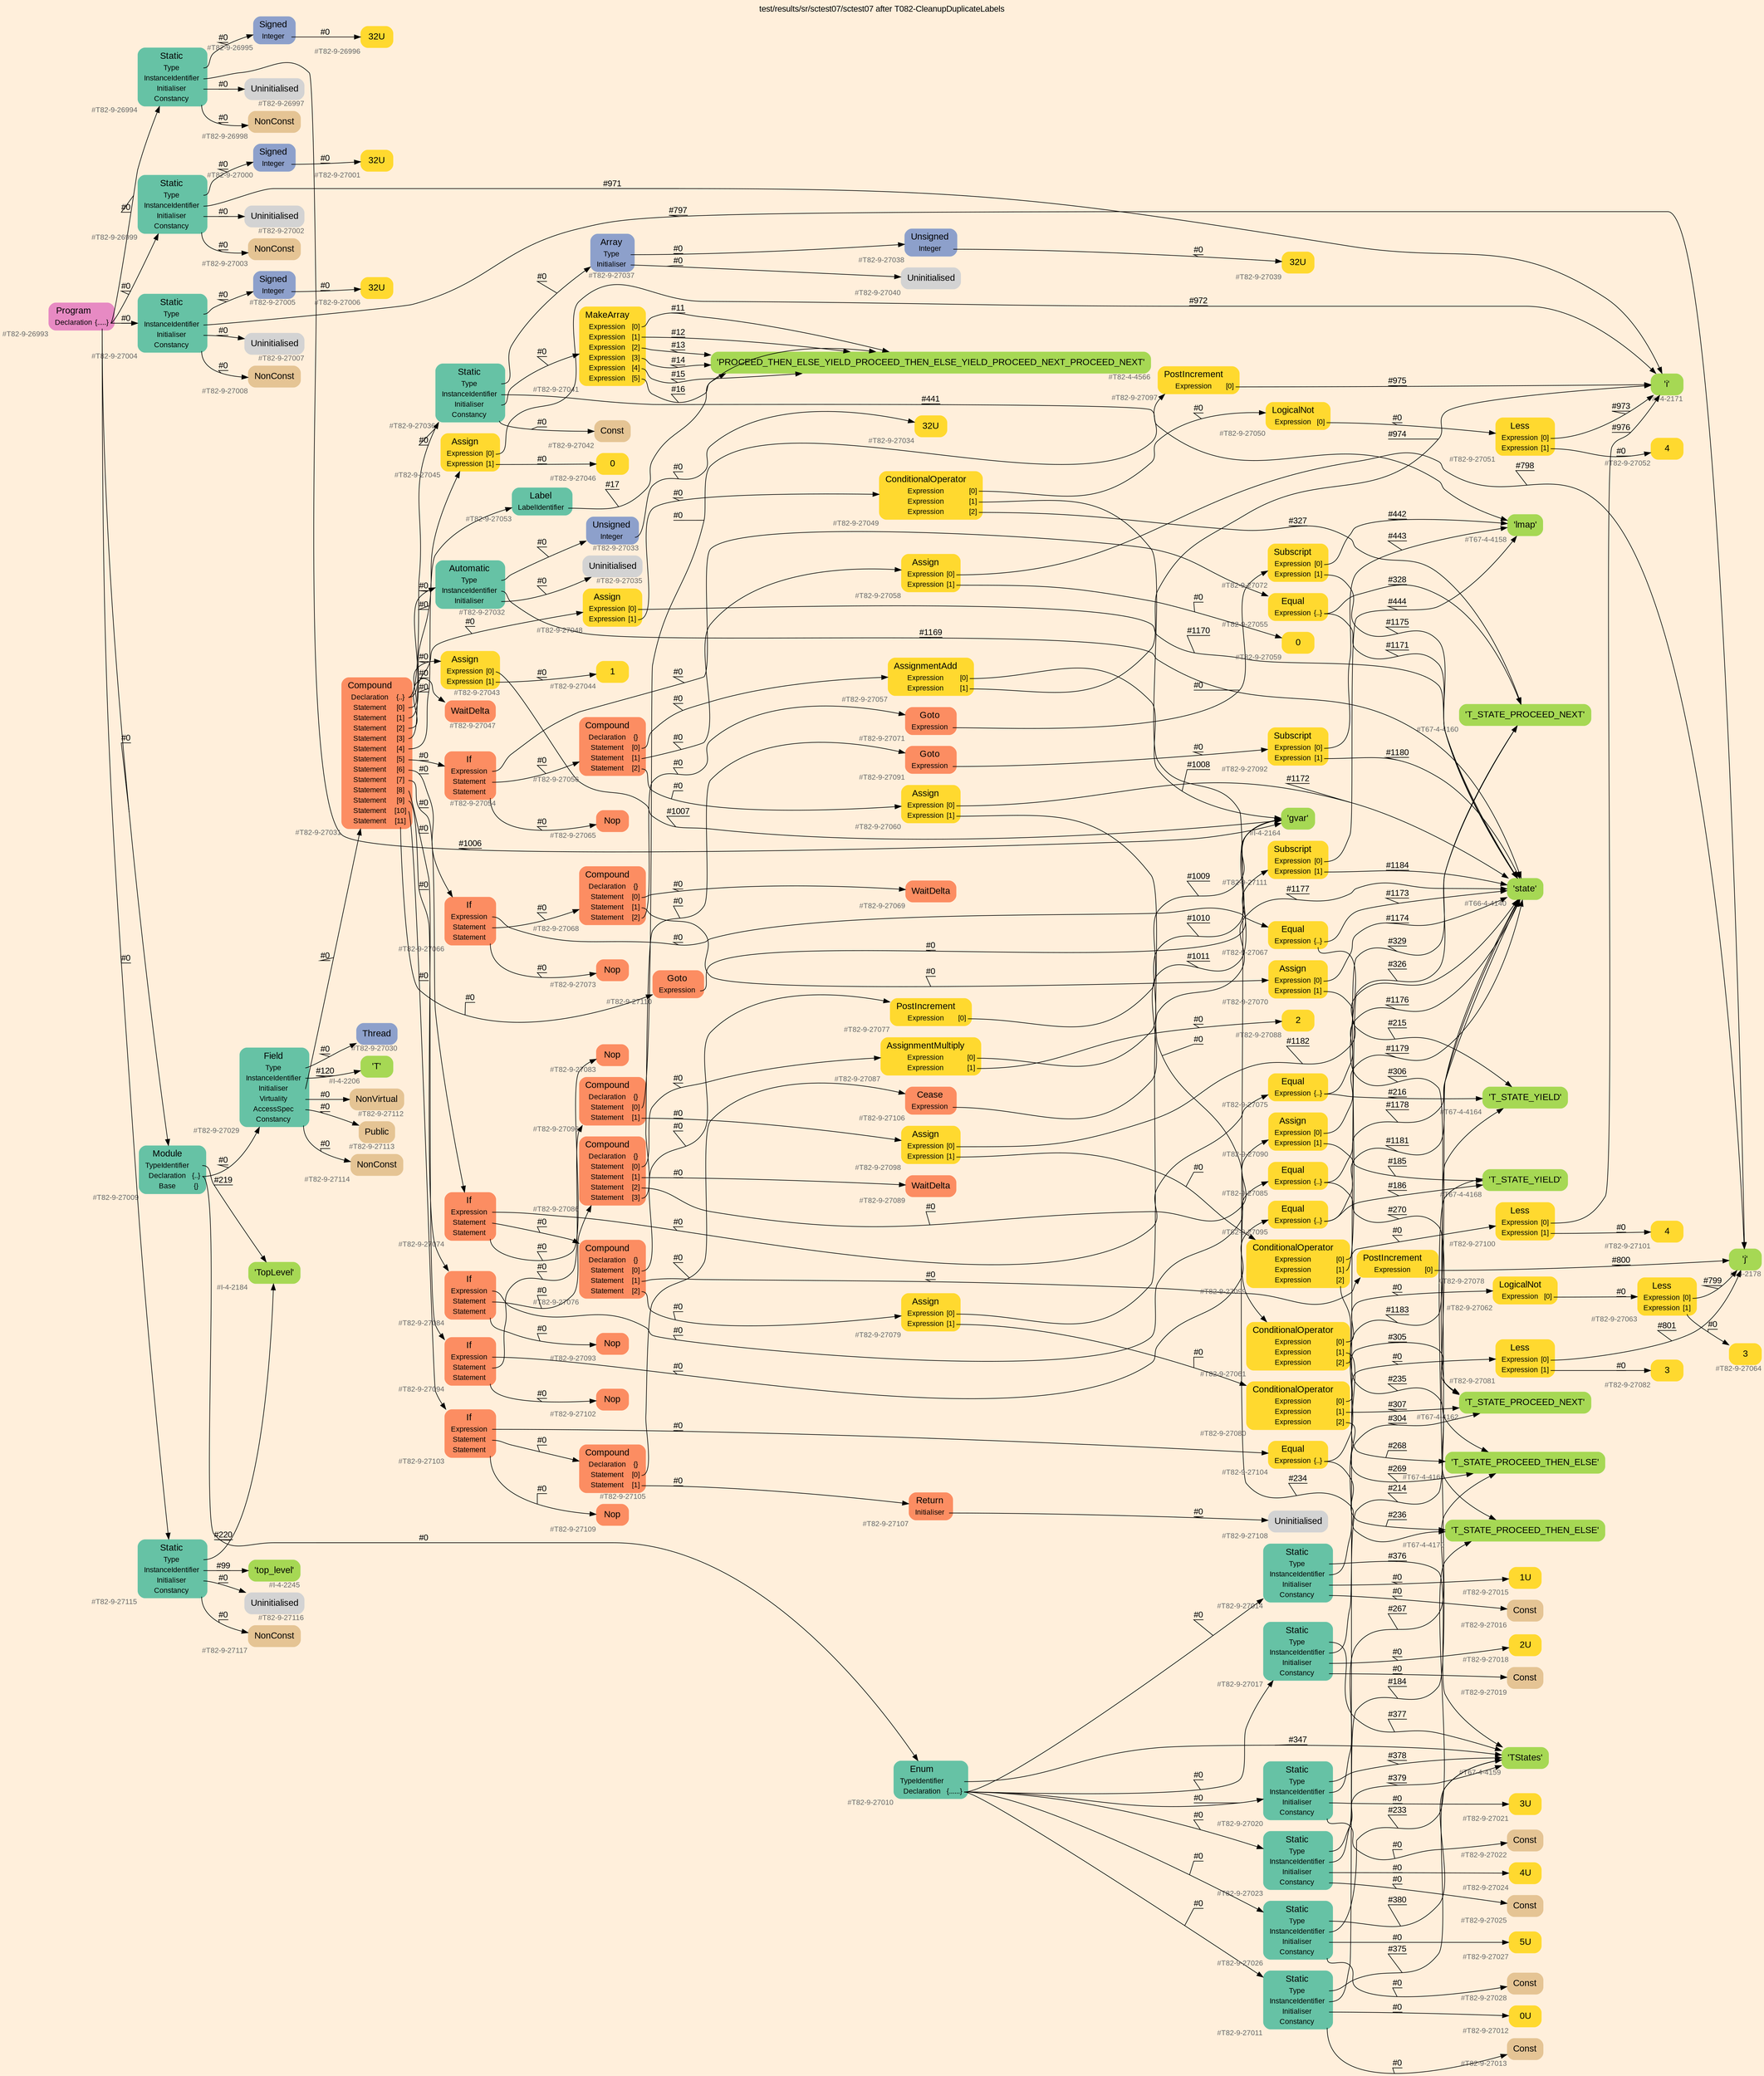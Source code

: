 digraph "test/results/sr/sctest07/sctest07 after T082-CleanupDuplicateLabels" {
label = "test/results/sr/sctest07/sctest07 after T082-CleanupDuplicateLabels"
labelloc = t
graph [
    rankdir = "LR"
    ranksep = 0.3
    bgcolor = antiquewhite1
    color = black
    fontcolor = black
    fontname = "Arial"
];
node [
    fontname = "Arial"
];
edge [
    fontname = "Arial"
];

// -------------------- node figure --------------------
// -------- block #T82-9-26993 ----------
"#T82-9-26993" [
    fillcolor = "/set28/4"
    xlabel = "#T82-9-26993"
    fontsize = "12"
    fontcolor = grey40
    shape = "plaintext"
    label = <<TABLE BORDER="0" CELLBORDER="0" CELLSPACING="0">
     <TR><TD><FONT COLOR="black" POINT-SIZE="15">Program</FONT></TD></TR>
     <TR><TD><FONT COLOR="black" POINT-SIZE="12">Declaration</FONT></TD><TD PORT="port0"><FONT COLOR="black" POINT-SIZE="12">{.....}</FONT></TD></TR>
    </TABLE>>
    style = "rounded,filled"
];

// -------- block #T82-9-26994 ----------
"#T82-9-26994" [
    fillcolor = "/set28/1"
    xlabel = "#T82-9-26994"
    fontsize = "12"
    fontcolor = grey40
    shape = "plaintext"
    label = <<TABLE BORDER="0" CELLBORDER="0" CELLSPACING="0">
     <TR><TD><FONT COLOR="black" POINT-SIZE="15">Static</FONT></TD></TR>
     <TR><TD><FONT COLOR="black" POINT-SIZE="12">Type</FONT></TD><TD PORT="port0"></TD></TR>
     <TR><TD><FONT COLOR="black" POINT-SIZE="12">InstanceIdentifier</FONT></TD><TD PORT="port1"></TD></TR>
     <TR><TD><FONT COLOR="black" POINT-SIZE="12">Initialiser</FONT></TD><TD PORT="port2"></TD></TR>
     <TR><TD><FONT COLOR="black" POINT-SIZE="12">Constancy</FONT></TD><TD PORT="port3"></TD></TR>
    </TABLE>>
    style = "rounded,filled"
];

// -------- block #T82-9-26995 ----------
"#T82-9-26995" [
    fillcolor = "/set28/3"
    xlabel = "#T82-9-26995"
    fontsize = "12"
    fontcolor = grey40
    shape = "plaintext"
    label = <<TABLE BORDER="0" CELLBORDER="0" CELLSPACING="0">
     <TR><TD><FONT COLOR="black" POINT-SIZE="15">Signed</FONT></TD></TR>
     <TR><TD><FONT COLOR="black" POINT-SIZE="12">Integer</FONT></TD><TD PORT="port0"></TD></TR>
    </TABLE>>
    style = "rounded,filled"
];

// -------- block #T82-9-26996 ----------
"#T82-9-26996" [
    fillcolor = "/set28/6"
    xlabel = "#T82-9-26996"
    fontsize = "12"
    fontcolor = grey40
    shape = "plaintext"
    label = <<TABLE BORDER="0" CELLBORDER="0" CELLSPACING="0">
     <TR><TD><FONT COLOR="black" POINT-SIZE="15">32U</FONT></TD></TR>
    </TABLE>>
    style = "rounded,filled"
];

// -------- block #I-4-2164 ----------
"#I-4-2164" [
    fillcolor = "/set28/5"
    xlabel = "#I-4-2164"
    fontsize = "12"
    fontcolor = grey40
    shape = "plaintext"
    label = <<TABLE BORDER="0" CELLBORDER="0" CELLSPACING="0">
     <TR><TD><FONT COLOR="black" POINT-SIZE="15">'gvar'</FONT></TD></TR>
    </TABLE>>
    style = "rounded,filled"
];

// -------- block #T82-9-26997 ----------
"#T82-9-26997" [
    xlabel = "#T82-9-26997"
    fontsize = "12"
    fontcolor = grey40
    shape = "plaintext"
    label = <<TABLE BORDER="0" CELLBORDER="0" CELLSPACING="0">
     <TR><TD><FONT COLOR="black" POINT-SIZE="15">Uninitialised</FONT></TD></TR>
    </TABLE>>
    style = "rounded,filled"
];

// -------- block #T82-9-26998 ----------
"#T82-9-26998" [
    fillcolor = "/set28/7"
    xlabel = "#T82-9-26998"
    fontsize = "12"
    fontcolor = grey40
    shape = "plaintext"
    label = <<TABLE BORDER="0" CELLBORDER="0" CELLSPACING="0">
     <TR><TD><FONT COLOR="black" POINT-SIZE="15">NonConst</FONT></TD></TR>
    </TABLE>>
    style = "rounded,filled"
];

// -------- block #T82-9-26999 ----------
"#T82-9-26999" [
    fillcolor = "/set28/1"
    xlabel = "#T82-9-26999"
    fontsize = "12"
    fontcolor = grey40
    shape = "plaintext"
    label = <<TABLE BORDER="0" CELLBORDER="0" CELLSPACING="0">
     <TR><TD><FONT COLOR="black" POINT-SIZE="15">Static</FONT></TD></TR>
     <TR><TD><FONT COLOR="black" POINT-SIZE="12">Type</FONT></TD><TD PORT="port0"></TD></TR>
     <TR><TD><FONT COLOR="black" POINT-SIZE="12">InstanceIdentifier</FONT></TD><TD PORT="port1"></TD></TR>
     <TR><TD><FONT COLOR="black" POINT-SIZE="12">Initialiser</FONT></TD><TD PORT="port2"></TD></TR>
     <TR><TD><FONT COLOR="black" POINT-SIZE="12">Constancy</FONT></TD><TD PORT="port3"></TD></TR>
    </TABLE>>
    style = "rounded,filled"
];

// -------- block #T82-9-27000 ----------
"#T82-9-27000" [
    fillcolor = "/set28/3"
    xlabel = "#T82-9-27000"
    fontsize = "12"
    fontcolor = grey40
    shape = "plaintext"
    label = <<TABLE BORDER="0" CELLBORDER="0" CELLSPACING="0">
     <TR><TD><FONT COLOR="black" POINT-SIZE="15">Signed</FONT></TD></TR>
     <TR><TD><FONT COLOR="black" POINT-SIZE="12">Integer</FONT></TD><TD PORT="port0"></TD></TR>
    </TABLE>>
    style = "rounded,filled"
];

// -------- block #T82-9-27001 ----------
"#T82-9-27001" [
    fillcolor = "/set28/6"
    xlabel = "#T82-9-27001"
    fontsize = "12"
    fontcolor = grey40
    shape = "plaintext"
    label = <<TABLE BORDER="0" CELLBORDER="0" CELLSPACING="0">
     <TR><TD><FONT COLOR="black" POINT-SIZE="15">32U</FONT></TD></TR>
    </TABLE>>
    style = "rounded,filled"
];

// -------- block #I-4-2171 ----------
"#I-4-2171" [
    fillcolor = "/set28/5"
    xlabel = "#I-4-2171"
    fontsize = "12"
    fontcolor = grey40
    shape = "plaintext"
    label = <<TABLE BORDER="0" CELLBORDER="0" CELLSPACING="0">
     <TR><TD><FONT COLOR="black" POINT-SIZE="15">'i'</FONT></TD></TR>
    </TABLE>>
    style = "rounded,filled"
];

// -------- block #T82-9-27002 ----------
"#T82-9-27002" [
    xlabel = "#T82-9-27002"
    fontsize = "12"
    fontcolor = grey40
    shape = "plaintext"
    label = <<TABLE BORDER="0" CELLBORDER="0" CELLSPACING="0">
     <TR><TD><FONT COLOR="black" POINT-SIZE="15">Uninitialised</FONT></TD></TR>
    </TABLE>>
    style = "rounded,filled"
];

// -------- block #T82-9-27003 ----------
"#T82-9-27003" [
    fillcolor = "/set28/7"
    xlabel = "#T82-9-27003"
    fontsize = "12"
    fontcolor = grey40
    shape = "plaintext"
    label = <<TABLE BORDER="0" CELLBORDER="0" CELLSPACING="0">
     <TR><TD><FONT COLOR="black" POINT-SIZE="15">NonConst</FONT></TD></TR>
    </TABLE>>
    style = "rounded,filled"
];

// -------- block #T82-9-27004 ----------
"#T82-9-27004" [
    fillcolor = "/set28/1"
    xlabel = "#T82-9-27004"
    fontsize = "12"
    fontcolor = grey40
    shape = "plaintext"
    label = <<TABLE BORDER="0" CELLBORDER="0" CELLSPACING="0">
     <TR><TD><FONT COLOR="black" POINT-SIZE="15">Static</FONT></TD></TR>
     <TR><TD><FONT COLOR="black" POINT-SIZE="12">Type</FONT></TD><TD PORT="port0"></TD></TR>
     <TR><TD><FONT COLOR="black" POINT-SIZE="12">InstanceIdentifier</FONT></TD><TD PORT="port1"></TD></TR>
     <TR><TD><FONT COLOR="black" POINT-SIZE="12">Initialiser</FONT></TD><TD PORT="port2"></TD></TR>
     <TR><TD><FONT COLOR="black" POINT-SIZE="12">Constancy</FONT></TD><TD PORT="port3"></TD></TR>
    </TABLE>>
    style = "rounded,filled"
];

// -------- block #T82-9-27005 ----------
"#T82-9-27005" [
    fillcolor = "/set28/3"
    xlabel = "#T82-9-27005"
    fontsize = "12"
    fontcolor = grey40
    shape = "plaintext"
    label = <<TABLE BORDER="0" CELLBORDER="0" CELLSPACING="0">
     <TR><TD><FONT COLOR="black" POINT-SIZE="15">Signed</FONT></TD></TR>
     <TR><TD><FONT COLOR="black" POINT-SIZE="12">Integer</FONT></TD><TD PORT="port0"></TD></TR>
    </TABLE>>
    style = "rounded,filled"
];

// -------- block #T82-9-27006 ----------
"#T82-9-27006" [
    fillcolor = "/set28/6"
    xlabel = "#T82-9-27006"
    fontsize = "12"
    fontcolor = grey40
    shape = "plaintext"
    label = <<TABLE BORDER="0" CELLBORDER="0" CELLSPACING="0">
     <TR><TD><FONT COLOR="black" POINT-SIZE="15">32U</FONT></TD></TR>
    </TABLE>>
    style = "rounded,filled"
];

// -------- block #I-4-2178 ----------
"#I-4-2178" [
    fillcolor = "/set28/5"
    xlabel = "#I-4-2178"
    fontsize = "12"
    fontcolor = grey40
    shape = "plaintext"
    label = <<TABLE BORDER="0" CELLBORDER="0" CELLSPACING="0">
     <TR><TD><FONT COLOR="black" POINT-SIZE="15">'j'</FONT></TD></TR>
    </TABLE>>
    style = "rounded,filled"
];

// -------- block #T82-9-27007 ----------
"#T82-9-27007" [
    xlabel = "#T82-9-27007"
    fontsize = "12"
    fontcolor = grey40
    shape = "plaintext"
    label = <<TABLE BORDER="0" CELLBORDER="0" CELLSPACING="0">
     <TR><TD><FONT COLOR="black" POINT-SIZE="15">Uninitialised</FONT></TD></TR>
    </TABLE>>
    style = "rounded,filled"
];

// -------- block #T82-9-27008 ----------
"#T82-9-27008" [
    fillcolor = "/set28/7"
    xlabel = "#T82-9-27008"
    fontsize = "12"
    fontcolor = grey40
    shape = "plaintext"
    label = <<TABLE BORDER="0" CELLBORDER="0" CELLSPACING="0">
     <TR><TD><FONT COLOR="black" POINT-SIZE="15">NonConst</FONT></TD></TR>
    </TABLE>>
    style = "rounded,filled"
];

// -------- block #T82-9-27009 ----------
"#T82-9-27009" [
    fillcolor = "/set28/1"
    xlabel = "#T82-9-27009"
    fontsize = "12"
    fontcolor = grey40
    shape = "plaintext"
    label = <<TABLE BORDER="0" CELLBORDER="0" CELLSPACING="0">
     <TR><TD><FONT COLOR="black" POINT-SIZE="15">Module</FONT></TD></TR>
     <TR><TD><FONT COLOR="black" POINT-SIZE="12">TypeIdentifier</FONT></TD><TD PORT="port0"></TD></TR>
     <TR><TD><FONT COLOR="black" POINT-SIZE="12">Declaration</FONT></TD><TD PORT="port1"><FONT COLOR="black" POINT-SIZE="12">{..}</FONT></TD></TR>
     <TR><TD><FONT COLOR="black" POINT-SIZE="12">Base</FONT></TD><TD PORT="port2"><FONT COLOR="black" POINT-SIZE="12">{}</FONT></TD></TR>
    </TABLE>>
    style = "rounded,filled"
];

// -------- block #I-4-2184 ----------
"#I-4-2184" [
    fillcolor = "/set28/5"
    xlabel = "#I-4-2184"
    fontsize = "12"
    fontcolor = grey40
    shape = "plaintext"
    label = <<TABLE BORDER="0" CELLBORDER="0" CELLSPACING="0">
     <TR><TD><FONT COLOR="black" POINT-SIZE="15">'TopLevel'</FONT></TD></TR>
    </TABLE>>
    style = "rounded,filled"
];

// -------- block #T82-9-27010 ----------
"#T82-9-27010" [
    fillcolor = "/set28/1"
    xlabel = "#T82-9-27010"
    fontsize = "12"
    fontcolor = grey40
    shape = "plaintext"
    label = <<TABLE BORDER="0" CELLBORDER="0" CELLSPACING="0">
     <TR><TD><FONT COLOR="black" POINT-SIZE="15">Enum</FONT></TD></TR>
     <TR><TD><FONT COLOR="black" POINT-SIZE="12">TypeIdentifier</FONT></TD><TD PORT="port0"></TD></TR>
     <TR><TD><FONT COLOR="black" POINT-SIZE="12">Declaration</FONT></TD><TD PORT="port1"><FONT COLOR="black" POINT-SIZE="12">{......}</FONT></TD></TR>
    </TABLE>>
    style = "rounded,filled"
];

// -------- block #T67-4-4159 ----------
"#T67-4-4159" [
    fillcolor = "/set28/5"
    xlabel = "#T67-4-4159"
    fontsize = "12"
    fontcolor = grey40
    shape = "plaintext"
    label = <<TABLE BORDER="0" CELLBORDER="0" CELLSPACING="0">
     <TR><TD><FONT COLOR="black" POINT-SIZE="15">'TStates'</FONT></TD></TR>
    </TABLE>>
    style = "rounded,filled"
];

// -------- block #T82-9-27011 ----------
"#T82-9-27011" [
    fillcolor = "/set28/1"
    xlabel = "#T82-9-27011"
    fontsize = "12"
    fontcolor = grey40
    shape = "plaintext"
    label = <<TABLE BORDER="0" CELLBORDER="0" CELLSPACING="0">
     <TR><TD><FONT COLOR="black" POINT-SIZE="15">Static</FONT></TD></TR>
     <TR><TD><FONT COLOR="black" POINT-SIZE="12">Type</FONT></TD><TD PORT="port0"></TD></TR>
     <TR><TD><FONT COLOR="black" POINT-SIZE="12">InstanceIdentifier</FONT></TD><TD PORT="port1"></TD></TR>
     <TR><TD><FONT COLOR="black" POINT-SIZE="12">Initialiser</FONT></TD><TD PORT="port2"></TD></TR>
     <TR><TD><FONT COLOR="black" POINT-SIZE="12">Constancy</FONT></TD><TD PORT="port3"></TD></TR>
    </TABLE>>
    style = "rounded,filled"
];

// -------- block #T67-4-4160 ----------
"#T67-4-4160" [
    fillcolor = "/set28/5"
    xlabel = "#T67-4-4160"
    fontsize = "12"
    fontcolor = grey40
    shape = "plaintext"
    label = <<TABLE BORDER="0" CELLBORDER="0" CELLSPACING="0">
     <TR><TD><FONT COLOR="black" POINT-SIZE="15">'T_STATE_PROCEED_NEXT'</FONT></TD></TR>
    </TABLE>>
    style = "rounded,filled"
];

// -------- block #T82-9-27012 ----------
"#T82-9-27012" [
    fillcolor = "/set28/6"
    xlabel = "#T82-9-27012"
    fontsize = "12"
    fontcolor = grey40
    shape = "plaintext"
    label = <<TABLE BORDER="0" CELLBORDER="0" CELLSPACING="0">
     <TR><TD><FONT COLOR="black" POINT-SIZE="15">0U</FONT></TD></TR>
    </TABLE>>
    style = "rounded,filled"
];

// -------- block #T82-9-27013 ----------
"#T82-9-27013" [
    fillcolor = "/set28/7"
    xlabel = "#T82-9-27013"
    fontsize = "12"
    fontcolor = grey40
    shape = "plaintext"
    label = <<TABLE BORDER="0" CELLBORDER="0" CELLSPACING="0">
     <TR><TD><FONT COLOR="black" POINT-SIZE="15">Const</FONT></TD></TR>
    </TABLE>>
    style = "rounded,filled"
];

// -------- block #T82-9-27014 ----------
"#T82-9-27014" [
    fillcolor = "/set28/1"
    xlabel = "#T82-9-27014"
    fontsize = "12"
    fontcolor = grey40
    shape = "plaintext"
    label = <<TABLE BORDER="0" CELLBORDER="0" CELLSPACING="0">
     <TR><TD><FONT COLOR="black" POINT-SIZE="15">Static</FONT></TD></TR>
     <TR><TD><FONT COLOR="black" POINT-SIZE="12">Type</FONT></TD><TD PORT="port0"></TD></TR>
     <TR><TD><FONT COLOR="black" POINT-SIZE="12">InstanceIdentifier</FONT></TD><TD PORT="port1"></TD></TR>
     <TR><TD><FONT COLOR="black" POINT-SIZE="12">Initialiser</FONT></TD><TD PORT="port2"></TD></TR>
     <TR><TD><FONT COLOR="black" POINT-SIZE="12">Constancy</FONT></TD><TD PORT="port3"></TD></TR>
    </TABLE>>
    style = "rounded,filled"
];

// -------- block #T67-4-4162 ----------
"#T67-4-4162" [
    fillcolor = "/set28/5"
    xlabel = "#T67-4-4162"
    fontsize = "12"
    fontcolor = grey40
    shape = "plaintext"
    label = <<TABLE BORDER="0" CELLBORDER="0" CELLSPACING="0">
     <TR><TD><FONT COLOR="black" POINT-SIZE="15">'T_STATE_PROCEED_NEXT'</FONT></TD></TR>
    </TABLE>>
    style = "rounded,filled"
];

// -------- block #T82-9-27015 ----------
"#T82-9-27015" [
    fillcolor = "/set28/6"
    xlabel = "#T82-9-27015"
    fontsize = "12"
    fontcolor = grey40
    shape = "plaintext"
    label = <<TABLE BORDER="0" CELLBORDER="0" CELLSPACING="0">
     <TR><TD><FONT COLOR="black" POINT-SIZE="15">1U</FONT></TD></TR>
    </TABLE>>
    style = "rounded,filled"
];

// -------- block #T82-9-27016 ----------
"#T82-9-27016" [
    fillcolor = "/set28/7"
    xlabel = "#T82-9-27016"
    fontsize = "12"
    fontcolor = grey40
    shape = "plaintext"
    label = <<TABLE BORDER="0" CELLBORDER="0" CELLSPACING="0">
     <TR><TD><FONT COLOR="black" POINT-SIZE="15">Const</FONT></TD></TR>
    </TABLE>>
    style = "rounded,filled"
];

// -------- block #T82-9-27017 ----------
"#T82-9-27017" [
    fillcolor = "/set28/1"
    xlabel = "#T82-9-27017"
    fontsize = "12"
    fontcolor = grey40
    shape = "plaintext"
    label = <<TABLE BORDER="0" CELLBORDER="0" CELLSPACING="0">
     <TR><TD><FONT COLOR="black" POINT-SIZE="15">Static</FONT></TD></TR>
     <TR><TD><FONT COLOR="black" POINT-SIZE="12">Type</FONT></TD><TD PORT="port0"></TD></TR>
     <TR><TD><FONT COLOR="black" POINT-SIZE="12">InstanceIdentifier</FONT></TD><TD PORT="port1"></TD></TR>
     <TR><TD><FONT COLOR="black" POINT-SIZE="12">Initialiser</FONT></TD><TD PORT="port2"></TD></TR>
     <TR><TD><FONT COLOR="black" POINT-SIZE="12">Constancy</FONT></TD><TD PORT="port3"></TD></TR>
    </TABLE>>
    style = "rounded,filled"
];

// -------- block #T67-4-4164 ----------
"#T67-4-4164" [
    fillcolor = "/set28/5"
    xlabel = "#T67-4-4164"
    fontsize = "12"
    fontcolor = grey40
    shape = "plaintext"
    label = <<TABLE BORDER="0" CELLBORDER="0" CELLSPACING="0">
     <TR><TD><FONT COLOR="black" POINT-SIZE="15">'T_STATE_YIELD'</FONT></TD></TR>
    </TABLE>>
    style = "rounded,filled"
];

// -------- block #T82-9-27018 ----------
"#T82-9-27018" [
    fillcolor = "/set28/6"
    xlabel = "#T82-9-27018"
    fontsize = "12"
    fontcolor = grey40
    shape = "plaintext"
    label = <<TABLE BORDER="0" CELLBORDER="0" CELLSPACING="0">
     <TR><TD><FONT COLOR="black" POINT-SIZE="15">2U</FONT></TD></TR>
    </TABLE>>
    style = "rounded,filled"
];

// -------- block #T82-9-27019 ----------
"#T82-9-27019" [
    fillcolor = "/set28/7"
    xlabel = "#T82-9-27019"
    fontsize = "12"
    fontcolor = grey40
    shape = "plaintext"
    label = <<TABLE BORDER="0" CELLBORDER="0" CELLSPACING="0">
     <TR><TD><FONT COLOR="black" POINT-SIZE="15">Const</FONT></TD></TR>
    </TABLE>>
    style = "rounded,filled"
];

// -------- block #T82-9-27020 ----------
"#T82-9-27020" [
    fillcolor = "/set28/1"
    xlabel = "#T82-9-27020"
    fontsize = "12"
    fontcolor = grey40
    shape = "plaintext"
    label = <<TABLE BORDER="0" CELLBORDER="0" CELLSPACING="0">
     <TR><TD><FONT COLOR="black" POINT-SIZE="15">Static</FONT></TD></TR>
     <TR><TD><FONT COLOR="black" POINT-SIZE="12">Type</FONT></TD><TD PORT="port0"></TD></TR>
     <TR><TD><FONT COLOR="black" POINT-SIZE="12">InstanceIdentifier</FONT></TD><TD PORT="port1"></TD></TR>
     <TR><TD><FONT COLOR="black" POINT-SIZE="12">Initialiser</FONT></TD><TD PORT="port2"></TD></TR>
     <TR><TD><FONT COLOR="black" POINT-SIZE="12">Constancy</FONT></TD><TD PORT="port3"></TD></TR>
    </TABLE>>
    style = "rounded,filled"
];

// -------- block #T67-4-4166 ----------
"#T67-4-4166" [
    fillcolor = "/set28/5"
    xlabel = "#T67-4-4166"
    fontsize = "12"
    fontcolor = grey40
    shape = "plaintext"
    label = <<TABLE BORDER="0" CELLBORDER="0" CELLSPACING="0">
     <TR><TD><FONT COLOR="black" POINT-SIZE="15">'T_STATE_PROCEED_THEN_ELSE'</FONT></TD></TR>
    </TABLE>>
    style = "rounded,filled"
];

// -------- block #T82-9-27021 ----------
"#T82-9-27021" [
    fillcolor = "/set28/6"
    xlabel = "#T82-9-27021"
    fontsize = "12"
    fontcolor = grey40
    shape = "plaintext"
    label = <<TABLE BORDER="0" CELLBORDER="0" CELLSPACING="0">
     <TR><TD><FONT COLOR="black" POINT-SIZE="15">3U</FONT></TD></TR>
    </TABLE>>
    style = "rounded,filled"
];

// -------- block #T82-9-27022 ----------
"#T82-9-27022" [
    fillcolor = "/set28/7"
    xlabel = "#T82-9-27022"
    fontsize = "12"
    fontcolor = grey40
    shape = "plaintext"
    label = <<TABLE BORDER="0" CELLBORDER="0" CELLSPACING="0">
     <TR><TD><FONT COLOR="black" POINT-SIZE="15">Const</FONT></TD></TR>
    </TABLE>>
    style = "rounded,filled"
];

// -------- block #T82-9-27023 ----------
"#T82-9-27023" [
    fillcolor = "/set28/1"
    xlabel = "#T82-9-27023"
    fontsize = "12"
    fontcolor = grey40
    shape = "plaintext"
    label = <<TABLE BORDER="0" CELLBORDER="0" CELLSPACING="0">
     <TR><TD><FONT COLOR="black" POINT-SIZE="15">Static</FONT></TD></TR>
     <TR><TD><FONT COLOR="black" POINT-SIZE="12">Type</FONT></TD><TD PORT="port0"></TD></TR>
     <TR><TD><FONT COLOR="black" POINT-SIZE="12">InstanceIdentifier</FONT></TD><TD PORT="port1"></TD></TR>
     <TR><TD><FONT COLOR="black" POINT-SIZE="12">Initialiser</FONT></TD><TD PORT="port2"></TD></TR>
     <TR><TD><FONT COLOR="black" POINT-SIZE="12">Constancy</FONT></TD><TD PORT="port3"></TD></TR>
    </TABLE>>
    style = "rounded,filled"
];

// -------- block #T67-4-4168 ----------
"#T67-4-4168" [
    fillcolor = "/set28/5"
    xlabel = "#T67-4-4168"
    fontsize = "12"
    fontcolor = grey40
    shape = "plaintext"
    label = <<TABLE BORDER="0" CELLBORDER="0" CELLSPACING="0">
     <TR><TD><FONT COLOR="black" POINT-SIZE="15">'T_STATE_YIELD'</FONT></TD></TR>
    </TABLE>>
    style = "rounded,filled"
];

// -------- block #T82-9-27024 ----------
"#T82-9-27024" [
    fillcolor = "/set28/6"
    xlabel = "#T82-9-27024"
    fontsize = "12"
    fontcolor = grey40
    shape = "plaintext"
    label = <<TABLE BORDER="0" CELLBORDER="0" CELLSPACING="0">
     <TR><TD><FONT COLOR="black" POINT-SIZE="15">4U</FONT></TD></TR>
    </TABLE>>
    style = "rounded,filled"
];

// -------- block #T82-9-27025 ----------
"#T82-9-27025" [
    fillcolor = "/set28/7"
    xlabel = "#T82-9-27025"
    fontsize = "12"
    fontcolor = grey40
    shape = "plaintext"
    label = <<TABLE BORDER="0" CELLBORDER="0" CELLSPACING="0">
     <TR><TD><FONT COLOR="black" POINT-SIZE="15">Const</FONT></TD></TR>
    </TABLE>>
    style = "rounded,filled"
];

// -------- block #T82-9-27026 ----------
"#T82-9-27026" [
    fillcolor = "/set28/1"
    xlabel = "#T82-9-27026"
    fontsize = "12"
    fontcolor = grey40
    shape = "plaintext"
    label = <<TABLE BORDER="0" CELLBORDER="0" CELLSPACING="0">
     <TR><TD><FONT COLOR="black" POINT-SIZE="15">Static</FONT></TD></TR>
     <TR><TD><FONT COLOR="black" POINT-SIZE="12">Type</FONT></TD><TD PORT="port0"></TD></TR>
     <TR><TD><FONT COLOR="black" POINT-SIZE="12">InstanceIdentifier</FONT></TD><TD PORT="port1"></TD></TR>
     <TR><TD><FONT COLOR="black" POINT-SIZE="12">Initialiser</FONT></TD><TD PORT="port2"></TD></TR>
     <TR><TD><FONT COLOR="black" POINT-SIZE="12">Constancy</FONT></TD><TD PORT="port3"></TD></TR>
    </TABLE>>
    style = "rounded,filled"
];

// -------- block #T67-4-4170 ----------
"#T67-4-4170" [
    fillcolor = "/set28/5"
    xlabel = "#T67-4-4170"
    fontsize = "12"
    fontcolor = grey40
    shape = "plaintext"
    label = <<TABLE BORDER="0" CELLBORDER="0" CELLSPACING="0">
     <TR><TD><FONT COLOR="black" POINT-SIZE="15">'T_STATE_PROCEED_THEN_ELSE'</FONT></TD></TR>
    </TABLE>>
    style = "rounded,filled"
];

// -------- block #T82-9-27027 ----------
"#T82-9-27027" [
    fillcolor = "/set28/6"
    xlabel = "#T82-9-27027"
    fontsize = "12"
    fontcolor = grey40
    shape = "plaintext"
    label = <<TABLE BORDER="0" CELLBORDER="0" CELLSPACING="0">
     <TR><TD><FONT COLOR="black" POINT-SIZE="15">5U</FONT></TD></TR>
    </TABLE>>
    style = "rounded,filled"
];

// -------- block #T82-9-27028 ----------
"#T82-9-27028" [
    fillcolor = "/set28/7"
    xlabel = "#T82-9-27028"
    fontsize = "12"
    fontcolor = grey40
    shape = "plaintext"
    label = <<TABLE BORDER="0" CELLBORDER="0" CELLSPACING="0">
     <TR><TD><FONT COLOR="black" POINT-SIZE="15">Const</FONT></TD></TR>
    </TABLE>>
    style = "rounded,filled"
];

// -------- block #T82-9-27029 ----------
"#T82-9-27029" [
    fillcolor = "/set28/1"
    xlabel = "#T82-9-27029"
    fontsize = "12"
    fontcolor = grey40
    shape = "plaintext"
    label = <<TABLE BORDER="0" CELLBORDER="0" CELLSPACING="0">
     <TR><TD><FONT COLOR="black" POINT-SIZE="15">Field</FONT></TD></TR>
     <TR><TD><FONT COLOR="black" POINT-SIZE="12">Type</FONT></TD><TD PORT="port0"></TD></TR>
     <TR><TD><FONT COLOR="black" POINT-SIZE="12">InstanceIdentifier</FONT></TD><TD PORT="port1"></TD></TR>
     <TR><TD><FONT COLOR="black" POINT-SIZE="12">Initialiser</FONT></TD><TD PORT="port2"></TD></TR>
     <TR><TD><FONT COLOR="black" POINT-SIZE="12">Virtuality</FONT></TD><TD PORT="port3"></TD></TR>
     <TR><TD><FONT COLOR="black" POINT-SIZE="12">AccessSpec</FONT></TD><TD PORT="port4"></TD></TR>
     <TR><TD><FONT COLOR="black" POINT-SIZE="12">Constancy</FONT></TD><TD PORT="port5"></TD></TR>
    </TABLE>>
    style = "rounded,filled"
];

// -------- block #T82-9-27030 ----------
"#T82-9-27030" [
    fillcolor = "/set28/3"
    xlabel = "#T82-9-27030"
    fontsize = "12"
    fontcolor = grey40
    shape = "plaintext"
    label = <<TABLE BORDER="0" CELLBORDER="0" CELLSPACING="0">
     <TR><TD><FONT COLOR="black" POINT-SIZE="15">Thread</FONT></TD></TR>
    </TABLE>>
    style = "rounded,filled"
];

// -------- block #I-4-2206 ----------
"#I-4-2206" [
    fillcolor = "/set28/5"
    xlabel = "#I-4-2206"
    fontsize = "12"
    fontcolor = grey40
    shape = "plaintext"
    label = <<TABLE BORDER="0" CELLBORDER="0" CELLSPACING="0">
     <TR><TD><FONT COLOR="black" POINT-SIZE="15">'T'</FONT></TD></TR>
    </TABLE>>
    style = "rounded,filled"
];

// -------- block #T82-9-27031 ----------
"#T82-9-27031" [
    fillcolor = "/set28/2"
    xlabel = "#T82-9-27031"
    fontsize = "12"
    fontcolor = grey40
    shape = "plaintext"
    label = <<TABLE BORDER="0" CELLBORDER="0" CELLSPACING="0">
     <TR><TD><FONT COLOR="black" POINT-SIZE="15">Compound</FONT></TD></TR>
     <TR><TD><FONT COLOR="black" POINT-SIZE="12">Declaration</FONT></TD><TD PORT="port0"><FONT COLOR="black" POINT-SIZE="12">{..}</FONT></TD></TR>
     <TR><TD><FONT COLOR="black" POINT-SIZE="12">Statement</FONT></TD><TD PORT="port1"><FONT COLOR="black" POINT-SIZE="12">[0]</FONT></TD></TR>
     <TR><TD><FONT COLOR="black" POINT-SIZE="12">Statement</FONT></TD><TD PORT="port2"><FONT COLOR="black" POINT-SIZE="12">[1]</FONT></TD></TR>
     <TR><TD><FONT COLOR="black" POINT-SIZE="12">Statement</FONT></TD><TD PORT="port3"><FONT COLOR="black" POINT-SIZE="12">[2]</FONT></TD></TR>
     <TR><TD><FONT COLOR="black" POINT-SIZE="12">Statement</FONT></TD><TD PORT="port4"><FONT COLOR="black" POINT-SIZE="12">[3]</FONT></TD></TR>
     <TR><TD><FONT COLOR="black" POINT-SIZE="12">Statement</FONT></TD><TD PORT="port5"><FONT COLOR="black" POINT-SIZE="12">[4]</FONT></TD></TR>
     <TR><TD><FONT COLOR="black" POINT-SIZE="12">Statement</FONT></TD><TD PORT="port6"><FONT COLOR="black" POINT-SIZE="12">[5]</FONT></TD></TR>
     <TR><TD><FONT COLOR="black" POINT-SIZE="12">Statement</FONT></TD><TD PORT="port7"><FONT COLOR="black" POINT-SIZE="12">[6]</FONT></TD></TR>
     <TR><TD><FONT COLOR="black" POINT-SIZE="12">Statement</FONT></TD><TD PORT="port8"><FONT COLOR="black" POINT-SIZE="12">[7]</FONT></TD></TR>
     <TR><TD><FONT COLOR="black" POINT-SIZE="12">Statement</FONT></TD><TD PORT="port9"><FONT COLOR="black" POINT-SIZE="12">[8]</FONT></TD></TR>
     <TR><TD><FONT COLOR="black" POINT-SIZE="12">Statement</FONT></TD><TD PORT="port10"><FONT COLOR="black" POINT-SIZE="12">[9]</FONT></TD></TR>
     <TR><TD><FONT COLOR="black" POINT-SIZE="12">Statement</FONT></TD><TD PORT="port11"><FONT COLOR="black" POINT-SIZE="12">[10]</FONT></TD></TR>
     <TR><TD><FONT COLOR="black" POINT-SIZE="12">Statement</FONT></TD><TD PORT="port12"><FONT COLOR="black" POINT-SIZE="12">[11]</FONT></TD></TR>
    </TABLE>>
    style = "rounded,filled"
];

// -------- block #T82-9-27032 ----------
"#T82-9-27032" [
    fillcolor = "/set28/1"
    xlabel = "#T82-9-27032"
    fontsize = "12"
    fontcolor = grey40
    shape = "plaintext"
    label = <<TABLE BORDER="0" CELLBORDER="0" CELLSPACING="0">
     <TR><TD><FONT COLOR="black" POINT-SIZE="15">Automatic</FONT></TD></TR>
     <TR><TD><FONT COLOR="black" POINT-SIZE="12">Type</FONT></TD><TD PORT="port0"></TD></TR>
     <TR><TD><FONT COLOR="black" POINT-SIZE="12">InstanceIdentifier</FONT></TD><TD PORT="port1"></TD></TR>
     <TR><TD><FONT COLOR="black" POINT-SIZE="12">Initialiser</FONT></TD><TD PORT="port2"></TD></TR>
    </TABLE>>
    style = "rounded,filled"
];

// -------- block #T82-9-27033 ----------
"#T82-9-27033" [
    fillcolor = "/set28/3"
    xlabel = "#T82-9-27033"
    fontsize = "12"
    fontcolor = grey40
    shape = "plaintext"
    label = <<TABLE BORDER="0" CELLBORDER="0" CELLSPACING="0">
     <TR><TD><FONT COLOR="black" POINT-SIZE="15">Unsigned</FONT></TD></TR>
     <TR><TD><FONT COLOR="black" POINT-SIZE="12">Integer</FONT></TD><TD PORT="port0"></TD></TR>
    </TABLE>>
    style = "rounded,filled"
];

// -------- block #T82-9-27034 ----------
"#T82-9-27034" [
    fillcolor = "/set28/6"
    xlabel = "#T82-9-27034"
    fontsize = "12"
    fontcolor = grey40
    shape = "plaintext"
    label = <<TABLE BORDER="0" CELLBORDER="0" CELLSPACING="0">
     <TR><TD><FONT COLOR="black" POINT-SIZE="15">32U</FONT></TD></TR>
    </TABLE>>
    style = "rounded,filled"
];

// -------- block #T66-4-4140 ----------
"#T66-4-4140" [
    fillcolor = "/set28/5"
    xlabel = "#T66-4-4140"
    fontsize = "12"
    fontcolor = grey40
    shape = "plaintext"
    label = <<TABLE BORDER="0" CELLBORDER="0" CELLSPACING="0">
     <TR><TD><FONT COLOR="black" POINT-SIZE="15">'state'</FONT></TD></TR>
    </TABLE>>
    style = "rounded,filled"
];

// -------- block #T82-9-27035 ----------
"#T82-9-27035" [
    xlabel = "#T82-9-27035"
    fontsize = "12"
    fontcolor = grey40
    shape = "plaintext"
    label = <<TABLE BORDER="0" CELLBORDER="0" CELLSPACING="0">
     <TR><TD><FONT COLOR="black" POINT-SIZE="15">Uninitialised</FONT></TD></TR>
    </TABLE>>
    style = "rounded,filled"
];

// -------- block #T82-9-27036 ----------
"#T82-9-27036" [
    fillcolor = "/set28/1"
    xlabel = "#T82-9-27036"
    fontsize = "12"
    fontcolor = grey40
    shape = "plaintext"
    label = <<TABLE BORDER="0" CELLBORDER="0" CELLSPACING="0">
     <TR><TD><FONT COLOR="black" POINT-SIZE="15">Static</FONT></TD></TR>
     <TR><TD><FONT COLOR="black" POINT-SIZE="12">Type</FONT></TD><TD PORT="port0"></TD></TR>
     <TR><TD><FONT COLOR="black" POINT-SIZE="12">InstanceIdentifier</FONT></TD><TD PORT="port1"></TD></TR>
     <TR><TD><FONT COLOR="black" POINT-SIZE="12">Initialiser</FONT></TD><TD PORT="port2"></TD></TR>
     <TR><TD><FONT COLOR="black" POINT-SIZE="12">Constancy</FONT></TD><TD PORT="port3"></TD></TR>
    </TABLE>>
    style = "rounded,filled"
];

// -------- block #T82-9-27037 ----------
"#T82-9-27037" [
    fillcolor = "/set28/3"
    xlabel = "#T82-9-27037"
    fontsize = "12"
    fontcolor = grey40
    shape = "plaintext"
    label = <<TABLE BORDER="0" CELLBORDER="0" CELLSPACING="0">
     <TR><TD><FONT COLOR="black" POINT-SIZE="15">Array</FONT></TD></TR>
     <TR><TD><FONT COLOR="black" POINT-SIZE="12">Type</FONT></TD><TD PORT="port0"></TD></TR>
     <TR><TD><FONT COLOR="black" POINT-SIZE="12">Initialiser</FONT></TD><TD PORT="port1"></TD></TR>
    </TABLE>>
    style = "rounded,filled"
];

// -------- block #T82-9-27038 ----------
"#T82-9-27038" [
    fillcolor = "/set28/3"
    xlabel = "#T82-9-27038"
    fontsize = "12"
    fontcolor = grey40
    shape = "plaintext"
    label = <<TABLE BORDER="0" CELLBORDER="0" CELLSPACING="0">
     <TR><TD><FONT COLOR="black" POINT-SIZE="15">Unsigned</FONT></TD></TR>
     <TR><TD><FONT COLOR="black" POINT-SIZE="12">Integer</FONT></TD><TD PORT="port0"></TD></TR>
    </TABLE>>
    style = "rounded,filled"
];

// -------- block #T82-9-27039 ----------
"#T82-9-27039" [
    fillcolor = "/set28/6"
    xlabel = "#T82-9-27039"
    fontsize = "12"
    fontcolor = grey40
    shape = "plaintext"
    label = <<TABLE BORDER="0" CELLBORDER="0" CELLSPACING="0">
     <TR><TD><FONT COLOR="black" POINT-SIZE="15">32U</FONT></TD></TR>
    </TABLE>>
    style = "rounded,filled"
];

// -------- block #T82-9-27040 ----------
"#T82-9-27040" [
    xlabel = "#T82-9-27040"
    fontsize = "12"
    fontcolor = grey40
    shape = "plaintext"
    label = <<TABLE BORDER="0" CELLBORDER="0" CELLSPACING="0">
     <TR><TD><FONT COLOR="black" POINT-SIZE="15">Uninitialised</FONT></TD></TR>
    </TABLE>>
    style = "rounded,filled"
];

// -------- block #T67-4-4158 ----------
"#T67-4-4158" [
    fillcolor = "/set28/5"
    xlabel = "#T67-4-4158"
    fontsize = "12"
    fontcolor = grey40
    shape = "plaintext"
    label = <<TABLE BORDER="0" CELLBORDER="0" CELLSPACING="0">
     <TR><TD><FONT COLOR="black" POINT-SIZE="15">'lmap'</FONT></TD></TR>
    </TABLE>>
    style = "rounded,filled"
];

// -------- block #T82-9-27041 ----------
"#T82-9-27041" [
    fillcolor = "/set28/6"
    xlabel = "#T82-9-27041"
    fontsize = "12"
    fontcolor = grey40
    shape = "plaintext"
    label = <<TABLE BORDER="0" CELLBORDER="0" CELLSPACING="0">
     <TR><TD><FONT COLOR="black" POINT-SIZE="15">MakeArray</FONT></TD></TR>
     <TR><TD><FONT COLOR="black" POINT-SIZE="12">Expression</FONT></TD><TD PORT="port0"><FONT COLOR="black" POINT-SIZE="12">[0]</FONT></TD></TR>
     <TR><TD><FONT COLOR="black" POINT-SIZE="12">Expression</FONT></TD><TD PORT="port1"><FONT COLOR="black" POINT-SIZE="12">[1]</FONT></TD></TR>
     <TR><TD><FONT COLOR="black" POINT-SIZE="12">Expression</FONT></TD><TD PORT="port2"><FONT COLOR="black" POINT-SIZE="12">[2]</FONT></TD></TR>
     <TR><TD><FONT COLOR="black" POINT-SIZE="12">Expression</FONT></TD><TD PORT="port3"><FONT COLOR="black" POINT-SIZE="12">[3]</FONT></TD></TR>
     <TR><TD><FONT COLOR="black" POINT-SIZE="12">Expression</FONT></TD><TD PORT="port4"><FONT COLOR="black" POINT-SIZE="12">[4]</FONT></TD></TR>
     <TR><TD><FONT COLOR="black" POINT-SIZE="12">Expression</FONT></TD><TD PORT="port5"><FONT COLOR="black" POINT-SIZE="12">[5]</FONT></TD></TR>
    </TABLE>>
    style = "rounded,filled"
];

// -------- block #T82-4-4566 ----------
"#T82-4-4566" [
    fillcolor = "/set28/5"
    xlabel = "#T82-4-4566"
    fontsize = "12"
    fontcolor = grey40
    shape = "plaintext"
    label = <<TABLE BORDER="0" CELLBORDER="0" CELLSPACING="0">
     <TR><TD><FONT COLOR="black" POINT-SIZE="15">'PROCEED_THEN_ELSE_YIELD_PROCEED_THEN_ELSE_YIELD_PROCEED_NEXT_PROCEED_NEXT'</FONT></TD></TR>
    </TABLE>>
    style = "rounded,filled"
];

// -------- block #T82-9-27042 ----------
"#T82-9-27042" [
    fillcolor = "/set28/7"
    xlabel = "#T82-9-27042"
    fontsize = "12"
    fontcolor = grey40
    shape = "plaintext"
    label = <<TABLE BORDER="0" CELLBORDER="0" CELLSPACING="0">
     <TR><TD><FONT COLOR="black" POINT-SIZE="15">Const</FONT></TD></TR>
    </TABLE>>
    style = "rounded,filled"
];

// -------- block #T82-9-27043 ----------
"#T82-9-27043" [
    fillcolor = "/set28/6"
    xlabel = "#T82-9-27043"
    fontsize = "12"
    fontcolor = grey40
    shape = "plaintext"
    label = <<TABLE BORDER="0" CELLBORDER="0" CELLSPACING="0">
     <TR><TD><FONT COLOR="black" POINT-SIZE="15">Assign</FONT></TD></TR>
     <TR><TD><FONT COLOR="black" POINT-SIZE="12">Expression</FONT></TD><TD PORT="port0"><FONT COLOR="black" POINT-SIZE="12">[0]</FONT></TD></TR>
     <TR><TD><FONT COLOR="black" POINT-SIZE="12">Expression</FONT></TD><TD PORT="port1"><FONT COLOR="black" POINT-SIZE="12">[1]</FONT></TD></TR>
    </TABLE>>
    style = "rounded,filled"
];

// -------- block #T82-9-27044 ----------
"#T82-9-27044" [
    fillcolor = "/set28/6"
    xlabel = "#T82-9-27044"
    fontsize = "12"
    fontcolor = grey40
    shape = "plaintext"
    label = <<TABLE BORDER="0" CELLBORDER="0" CELLSPACING="0">
     <TR><TD><FONT COLOR="black" POINT-SIZE="15">1</FONT></TD></TR>
    </TABLE>>
    style = "rounded,filled"
];

// -------- block #T82-9-27045 ----------
"#T82-9-27045" [
    fillcolor = "/set28/6"
    xlabel = "#T82-9-27045"
    fontsize = "12"
    fontcolor = grey40
    shape = "plaintext"
    label = <<TABLE BORDER="0" CELLBORDER="0" CELLSPACING="0">
     <TR><TD><FONT COLOR="black" POINT-SIZE="15">Assign</FONT></TD></TR>
     <TR><TD><FONT COLOR="black" POINT-SIZE="12">Expression</FONT></TD><TD PORT="port0"><FONT COLOR="black" POINT-SIZE="12">[0]</FONT></TD></TR>
     <TR><TD><FONT COLOR="black" POINT-SIZE="12">Expression</FONT></TD><TD PORT="port1"><FONT COLOR="black" POINT-SIZE="12">[1]</FONT></TD></TR>
    </TABLE>>
    style = "rounded,filled"
];

// -------- block #T82-9-27046 ----------
"#T82-9-27046" [
    fillcolor = "/set28/6"
    xlabel = "#T82-9-27046"
    fontsize = "12"
    fontcolor = grey40
    shape = "plaintext"
    label = <<TABLE BORDER="0" CELLBORDER="0" CELLSPACING="0">
     <TR><TD><FONT COLOR="black" POINT-SIZE="15">0</FONT></TD></TR>
    </TABLE>>
    style = "rounded,filled"
];

// -------- block #T82-9-27047 ----------
"#T82-9-27047" [
    fillcolor = "/set28/2"
    xlabel = "#T82-9-27047"
    fontsize = "12"
    fontcolor = grey40
    shape = "plaintext"
    label = <<TABLE BORDER="0" CELLBORDER="0" CELLSPACING="0">
     <TR><TD><FONT COLOR="black" POINT-SIZE="15">WaitDelta</FONT></TD></TR>
    </TABLE>>
    style = "rounded,filled"
];

// -------- block #T82-9-27048 ----------
"#T82-9-27048" [
    fillcolor = "/set28/6"
    xlabel = "#T82-9-27048"
    fontsize = "12"
    fontcolor = grey40
    shape = "plaintext"
    label = <<TABLE BORDER="0" CELLBORDER="0" CELLSPACING="0">
     <TR><TD><FONT COLOR="black" POINT-SIZE="15">Assign</FONT></TD></TR>
     <TR><TD><FONT COLOR="black" POINT-SIZE="12">Expression</FONT></TD><TD PORT="port0"><FONT COLOR="black" POINT-SIZE="12">[0]</FONT></TD></TR>
     <TR><TD><FONT COLOR="black" POINT-SIZE="12">Expression</FONT></TD><TD PORT="port1"><FONT COLOR="black" POINT-SIZE="12">[1]</FONT></TD></TR>
    </TABLE>>
    style = "rounded,filled"
];

// -------- block #T82-9-27049 ----------
"#T82-9-27049" [
    fillcolor = "/set28/6"
    xlabel = "#T82-9-27049"
    fontsize = "12"
    fontcolor = grey40
    shape = "plaintext"
    label = <<TABLE BORDER="0" CELLBORDER="0" CELLSPACING="0">
     <TR><TD><FONT COLOR="black" POINT-SIZE="15">ConditionalOperator</FONT></TD></TR>
     <TR><TD><FONT COLOR="black" POINT-SIZE="12">Expression</FONT></TD><TD PORT="port0"><FONT COLOR="black" POINT-SIZE="12">[0]</FONT></TD></TR>
     <TR><TD><FONT COLOR="black" POINT-SIZE="12">Expression</FONT></TD><TD PORT="port1"><FONT COLOR="black" POINT-SIZE="12">[1]</FONT></TD></TR>
     <TR><TD><FONT COLOR="black" POINT-SIZE="12">Expression</FONT></TD><TD PORT="port2"><FONT COLOR="black" POINT-SIZE="12">[2]</FONT></TD></TR>
    </TABLE>>
    style = "rounded,filled"
];

// -------- block #T82-9-27050 ----------
"#T82-9-27050" [
    fillcolor = "/set28/6"
    xlabel = "#T82-9-27050"
    fontsize = "12"
    fontcolor = grey40
    shape = "plaintext"
    label = <<TABLE BORDER="0" CELLBORDER="0" CELLSPACING="0">
     <TR><TD><FONT COLOR="black" POINT-SIZE="15">LogicalNot</FONT></TD></TR>
     <TR><TD><FONT COLOR="black" POINT-SIZE="12">Expression</FONT></TD><TD PORT="port0"><FONT COLOR="black" POINT-SIZE="12">[0]</FONT></TD></TR>
    </TABLE>>
    style = "rounded,filled"
];

// -------- block #T82-9-27051 ----------
"#T82-9-27051" [
    fillcolor = "/set28/6"
    xlabel = "#T82-9-27051"
    fontsize = "12"
    fontcolor = grey40
    shape = "plaintext"
    label = <<TABLE BORDER="0" CELLBORDER="0" CELLSPACING="0">
     <TR><TD><FONT COLOR="black" POINT-SIZE="15">Less</FONT></TD></TR>
     <TR><TD><FONT COLOR="black" POINT-SIZE="12">Expression</FONT></TD><TD PORT="port0"><FONT COLOR="black" POINT-SIZE="12">[0]</FONT></TD></TR>
     <TR><TD><FONT COLOR="black" POINT-SIZE="12">Expression</FONT></TD><TD PORT="port1"><FONT COLOR="black" POINT-SIZE="12">[1]</FONT></TD></TR>
    </TABLE>>
    style = "rounded,filled"
];

// -------- block #T82-9-27052 ----------
"#T82-9-27052" [
    fillcolor = "/set28/6"
    xlabel = "#T82-9-27052"
    fontsize = "12"
    fontcolor = grey40
    shape = "plaintext"
    label = <<TABLE BORDER="0" CELLBORDER="0" CELLSPACING="0">
     <TR><TD><FONT COLOR="black" POINT-SIZE="15">4</FONT></TD></TR>
    </TABLE>>
    style = "rounded,filled"
];

// -------- block #T82-9-27053 ----------
"#T82-9-27053" [
    fillcolor = "/set28/1"
    xlabel = "#T82-9-27053"
    fontsize = "12"
    fontcolor = grey40
    shape = "plaintext"
    label = <<TABLE BORDER="0" CELLBORDER="0" CELLSPACING="0">
     <TR><TD><FONT COLOR="black" POINT-SIZE="15">Label</FONT></TD></TR>
     <TR><TD><FONT COLOR="black" POINT-SIZE="12">LabelIdentifier</FONT></TD><TD PORT="port0"></TD></TR>
    </TABLE>>
    style = "rounded,filled"
];

// -------- block #T82-9-27054 ----------
"#T82-9-27054" [
    fillcolor = "/set28/2"
    xlabel = "#T82-9-27054"
    fontsize = "12"
    fontcolor = grey40
    shape = "plaintext"
    label = <<TABLE BORDER="0" CELLBORDER="0" CELLSPACING="0">
     <TR><TD><FONT COLOR="black" POINT-SIZE="15">If</FONT></TD></TR>
     <TR><TD><FONT COLOR="black" POINT-SIZE="12">Expression</FONT></TD><TD PORT="port0"></TD></TR>
     <TR><TD><FONT COLOR="black" POINT-SIZE="12">Statement</FONT></TD><TD PORT="port1"></TD></TR>
     <TR><TD><FONT COLOR="black" POINT-SIZE="12">Statement</FONT></TD><TD PORT="port2"></TD></TR>
    </TABLE>>
    style = "rounded,filled"
];

// -------- block #T82-9-27055 ----------
"#T82-9-27055" [
    fillcolor = "/set28/6"
    xlabel = "#T82-9-27055"
    fontsize = "12"
    fontcolor = grey40
    shape = "plaintext"
    label = <<TABLE BORDER="0" CELLBORDER="0" CELLSPACING="0">
     <TR><TD><FONT COLOR="black" POINT-SIZE="15">Equal</FONT></TD></TR>
     <TR><TD><FONT COLOR="black" POINT-SIZE="12">Expression</FONT></TD><TD PORT="port0"><FONT COLOR="black" POINT-SIZE="12">{..}</FONT></TD></TR>
    </TABLE>>
    style = "rounded,filled"
];

// -------- block #T82-9-27056 ----------
"#T82-9-27056" [
    fillcolor = "/set28/2"
    xlabel = "#T82-9-27056"
    fontsize = "12"
    fontcolor = grey40
    shape = "plaintext"
    label = <<TABLE BORDER="0" CELLBORDER="0" CELLSPACING="0">
     <TR><TD><FONT COLOR="black" POINT-SIZE="15">Compound</FONT></TD></TR>
     <TR><TD><FONT COLOR="black" POINT-SIZE="12">Declaration</FONT></TD><TD PORT="port0"><FONT COLOR="black" POINT-SIZE="12">{}</FONT></TD></TR>
     <TR><TD><FONT COLOR="black" POINT-SIZE="12">Statement</FONT></TD><TD PORT="port1"><FONT COLOR="black" POINT-SIZE="12">[0]</FONT></TD></TR>
     <TR><TD><FONT COLOR="black" POINT-SIZE="12">Statement</FONT></TD><TD PORT="port2"><FONT COLOR="black" POINT-SIZE="12">[1]</FONT></TD></TR>
     <TR><TD><FONT COLOR="black" POINT-SIZE="12">Statement</FONT></TD><TD PORT="port3"><FONT COLOR="black" POINT-SIZE="12">[2]</FONT></TD></TR>
    </TABLE>>
    style = "rounded,filled"
];

// -------- block #T82-9-27057 ----------
"#T82-9-27057" [
    fillcolor = "/set28/6"
    xlabel = "#T82-9-27057"
    fontsize = "12"
    fontcolor = grey40
    shape = "plaintext"
    label = <<TABLE BORDER="0" CELLBORDER="0" CELLSPACING="0">
     <TR><TD><FONT COLOR="black" POINT-SIZE="15">AssignmentAdd</FONT></TD></TR>
     <TR><TD><FONT COLOR="black" POINT-SIZE="12">Expression</FONT></TD><TD PORT="port0"><FONT COLOR="black" POINT-SIZE="12">[0]</FONT></TD></TR>
     <TR><TD><FONT COLOR="black" POINT-SIZE="12">Expression</FONT></TD><TD PORT="port1"><FONT COLOR="black" POINT-SIZE="12">[1]</FONT></TD></TR>
    </TABLE>>
    style = "rounded,filled"
];

// -------- block #T82-9-27058 ----------
"#T82-9-27058" [
    fillcolor = "/set28/6"
    xlabel = "#T82-9-27058"
    fontsize = "12"
    fontcolor = grey40
    shape = "plaintext"
    label = <<TABLE BORDER="0" CELLBORDER="0" CELLSPACING="0">
     <TR><TD><FONT COLOR="black" POINT-SIZE="15">Assign</FONT></TD></TR>
     <TR><TD><FONT COLOR="black" POINT-SIZE="12">Expression</FONT></TD><TD PORT="port0"><FONT COLOR="black" POINT-SIZE="12">[0]</FONT></TD></TR>
     <TR><TD><FONT COLOR="black" POINT-SIZE="12">Expression</FONT></TD><TD PORT="port1"><FONT COLOR="black" POINT-SIZE="12">[1]</FONT></TD></TR>
    </TABLE>>
    style = "rounded,filled"
];

// -------- block #T82-9-27059 ----------
"#T82-9-27059" [
    fillcolor = "/set28/6"
    xlabel = "#T82-9-27059"
    fontsize = "12"
    fontcolor = grey40
    shape = "plaintext"
    label = <<TABLE BORDER="0" CELLBORDER="0" CELLSPACING="0">
     <TR><TD><FONT COLOR="black" POINT-SIZE="15">0</FONT></TD></TR>
    </TABLE>>
    style = "rounded,filled"
];

// -------- block #T82-9-27060 ----------
"#T82-9-27060" [
    fillcolor = "/set28/6"
    xlabel = "#T82-9-27060"
    fontsize = "12"
    fontcolor = grey40
    shape = "plaintext"
    label = <<TABLE BORDER="0" CELLBORDER="0" CELLSPACING="0">
     <TR><TD><FONT COLOR="black" POINT-SIZE="15">Assign</FONT></TD></TR>
     <TR><TD><FONT COLOR="black" POINT-SIZE="12">Expression</FONT></TD><TD PORT="port0"><FONT COLOR="black" POINT-SIZE="12">[0]</FONT></TD></TR>
     <TR><TD><FONT COLOR="black" POINT-SIZE="12">Expression</FONT></TD><TD PORT="port1"><FONT COLOR="black" POINT-SIZE="12">[1]</FONT></TD></TR>
    </TABLE>>
    style = "rounded,filled"
];

// -------- block #T82-9-27061 ----------
"#T82-9-27061" [
    fillcolor = "/set28/6"
    xlabel = "#T82-9-27061"
    fontsize = "12"
    fontcolor = grey40
    shape = "plaintext"
    label = <<TABLE BORDER="0" CELLBORDER="0" CELLSPACING="0">
     <TR><TD><FONT COLOR="black" POINT-SIZE="15">ConditionalOperator</FONT></TD></TR>
     <TR><TD><FONT COLOR="black" POINT-SIZE="12">Expression</FONT></TD><TD PORT="port0"><FONT COLOR="black" POINT-SIZE="12">[0]</FONT></TD></TR>
     <TR><TD><FONT COLOR="black" POINT-SIZE="12">Expression</FONT></TD><TD PORT="port1"><FONT COLOR="black" POINT-SIZE="12">[1]</FONT></TD></TR>
     <TR><TD><FONT COLOR="black" POINT-SIZE="12">Expression</FONT></TD><TD PORT="port2"><FONT COLOR="black" POINT-SIZE="12">[2]</FONT></TD></TR>
    </TABLE>>
    style = "rounded,filled"
];

// -------- block #T82-9-27062 ----------
"#T82-9-27062" [
    fillcolor = "/set28/6"
    xlabel = "#T82-9-27062"
    fontsize = "12"
    fontcolor = grey40
    shape = "plaintext"
    label = <<TABLE BORDER="0" CELLBORDER="0" CELLSPACING="0">
     <TR><TD><FONT COLOR="black" POINT-SIZE="15">LogicalNot</FONT></TD></TR>
     <TR><TD><FONT COLOR="black" POINT-SIZE="12">Expression</FONT></TD><TD PORT="port0"><FONT COLOR="black" POINT-SIZE="12">[0]</FONT></TD></TR>
    </TABLE>>
    style = "rounded,filled"
];

// -------- block #T82-9-27063 ----------
"#T82-9-27063" [
    fillcolor = "/set28/6"
    xlabel = "#T82-9-27063"
    fontsize = "12"
    fontcolor = grey40
    shape = "plaintext"
    label = <<TABLE BORDER="0" CELLBORDER="0" CELLSPACING="0">
     <TR><TD><FONT COLOR="black" POINT-SIZE="15">Less</FONT></TD></TR>
     <TR><TD><FONT COLOR="black" POINT-SIZE="12">Expression</FONT></TD><TD PORT="port0"><FONT COLOR="black" POINT-SIZE="12">[0]</FONT></TD></TR>
     <TR><TD><FONT COLOR="black" POINT-SIZE="12">Expression</FONT></TD><TD PORT="port1"><FONT COLOR="black" POINT-SIZE="12">[1]</FONT></TD></TR>
    </TABLE>>
    style = "rounded,filled"
];

// -------- block #T82-9-27064 ----------
"#T82-9-27064" [
    fillcolor = "/set28/6"
    xlabel = "#T82-9-27064"
    fontsize = "12"
    fontcolor = grey40
    shape = "plaintext"
    label = <<TABLE BORDER="0" CELLBORDER="0" CELLSPACING="0">
     <TR><TD><FONT COLOR="black" POINT-SIZE="15">3</FONT></TD></TR>
    </TABLE>>
    style = "rounded,filled"
];

// -------- block #T82-9-27065 ----------
"#T82-9-27065" [
    fillcolor = "/set28/2"
    xlabel = "#T82-9-27065"
    fontsize = "12"
    fontcolor = grey40
    shape = "plaintext"
    label = <<TABLE BORDER="0" CELLBORDER="0" CELLSPACING="0">
     <TR><TD><FONT COLOR="black" POINT-SIZE="15">Nop</FONT></TD></TR>
    </TABLE>>
    style = "rounded,filled"
];

// -------- block #T82-9-27066 ----------
"#T82-9-27066" [
    fillcolor = "/set28/2"
    xlabel = "#T82-9-27066"
    fontsize = "12"
    fontcolor = grey40
    shape = "plaintext"
    label = <<TABLE BORDER="0" CELLBORDER="0" CELLSPACING="0">
     <TR><TD><FONT COLOR="black" POINT-SIZE="15">If</FONT></TD></TR>
     <TR><TD><FONT COLOR="black" POINT-SIZE="12">Expression</FONT></TD><TD PORT="port0"></TD></TR>
     <TR><TD><FONT COLOR="black" POINT-SIZE="12">Statement</FONT></TD><TD PORT="port1"></TD></TR>
     <TR><TD><FONT COLOR="black" POINT-SIZE="12">Statement</FONT></TD><TD PORT="port2"></TD></TR>
    </TABLE>>
    style = "rounded,filled"
];

// -------- block #T82-9-27067 ----------
"#T82-9-27067" [
    fillcolor = "/set28/6"
    xlabel = "#T82-9-27067"
    fontsize = "12"
    fontcolor = grey40
    shape = "plaintext"
    label = <<TABLE BORDER="0" CELLBORDER="0" CELLSPACING="0">
     <TR><TD><FONT COLOR="black" POINT-SIZE="15">Equal</FONT></TD></TR>
     <TR><TD><FONT COLOR="black" POINT-SIZE="12">Expression</FONT></TD><TD PORT="port0"><FONT COLOR="black" POINT-SIZE="12">{..}</FONT></TD></TR>
    </TABLE>>
    style = "rounded,filled"
];

// -------- block #T82-9-27068 ----------
"#T82-9-27068" [
    fillcolor = "/set28/2"
    xlabel = "#T82-9-27068"
    fontsize = "12"
    fontcolor = grey40
    shape = "plaintext"
    label = <<TABLE BORDER="0" CELLBORDER="0" CELLSPACING="0">
     <TR><TD><FONT COLOR="black" POINT-SIZE="15">Compound</FONT></TD></TR>
     <TR><TD><FONT COLOR="black" POINT-SIZE="12">Declaration</FONT></TD><TD PORT="port0"><FONT COLOR="black" POINT-SIZE="12">{}</FONT></TD></TR>
     <TR><TD><FONT COLOR="black" POINT-SIZE="12">Statement</FONT></TD><TD PORT="port1"><FONT COLOR="black" POINT-SIZE="12">[0]</FONT></TD></TR>
     <TR><TD><FONT COLOR="black" POINT-SIZE="12">Statement</FONT></TD><TD PORT="port2"><FONT COLOR="black" POINT-SIZE="12">[1]</FONT></TD></TR>
     <TR><TD><FONT COLOR="black" POINT-SIZE="12">Statement</FONT></TD><TD PORT="port3"><FONT COLOR="black" POINT-SIZE="12">[2]</FONT></TD></TR>
    </TABLE>>
    style = "rounded,filled"
];

// -------- block #T82-9-27069 ----------
"#T82-9-27069" [
    fillcolor = "/set28/2"
    xlabel = "#T82-9-27069"
    fontsize = "12"
    fontcolor = grey40
    shape = "plaintext"
    label = <<TABLE BORDER="0" CELLBORDER="0" CELLSPACING="0">
     <TR><TD><FONT COLOR="black" POINT-SIZE="15">WaitDelta</FONT></TD></TR>
    </TABLE>>
    style = "rounded,filled"
];

// -------- block #T82-9-27070 ----------
"#T82-9-27070" [
    fillcolor = "/set28/6"
    xlabel = "#T82-9-27070"
    fontsize = "12"
    fontcolor = grey40
    shape = "plaintext"
    label = <<TABLE BORDER="0" CELLBORDER="0" CELLSPACING="0">
     <TR><TD><FONT COLOR="black" POINT-SIZE="15">Assign</FONT></TD></TR>
     <TR><TD><FONT COLOR="black" POINT-SIZE="12">Expression</FONT></TD><TD PORT="port0"><FONT COLOR="black" POINT-SIZE="12">[0]</FONT></TD></TR>
     <TR><TD><FONT COLOR="black" POINT-SIZE="12">Expression</FONT></TD><TD PORT="port1"><FONT COLOR="black" POINT-SIZE="12">[1]</FONT></TD></TR>
    </TABLE>>
    style = "rounded,filled"
];

// -------- block #T82-9-27071 ----------
"#T82-9-27071" [
    fillcolor = "/set28/2"
    xlabel = "#T82-9-27071"
    fontsize = "12"
    fontcolor = grey40
    shape = "plaintext"
    label = <<TABLE BORDER="0" CELLBORDER="0" CELLSPACING="0">
     <TR><TD><FONT COLOR="black" POINT-SIZE="15">Goto</FONT></TD></TR>
     <TR><TD><FONT COLOR="black" POINT-SIZE="12">Expression</FONT></TD><TD PORT="port0"></TD></TR>
    </TABLE>>
    style = "rounded,filled"
];

// -------- block #T82-9-27072 ----------
"#T82-9-27072" [
    fillcolor = "/set28/6"
    xlabel = "#T82-9-27072"
    fontsize = "12"
    fontcolor = grey40
    shape = "plaintext"
    label = <<TABLE BORDER="0" CELLBORDER="0" CELLSPACING="0">
     <TR><TD><FONT COLOR="black" POINT-SIZE="15">Subscript</FONT></TD></TR>
     <TR><TD><FONT COLOR="black" POINT-SIZE="12">Expression</FONT></TD><TD PORT="port0"><FONT COLOR="black" POINT-SIZE="12">[0]</FONT></TD></TR>
     <TR><TD><FONT COLOR="black" POINT-SIZE="12">Expression</FONT></TD><TD PORT="port1"><FONT COLOR="black" POINT-SIZE="12">[1]</FONT></TD></TR>
    </TABLE>>
    style = "rounded,filled"
];

// -------- block #T82-9-27073 ----------
"#T82-9-27073" [
    fillcolor = "/set28/2"
    xlabel = "#T82-9-27073"
    fontsize = "12"
    fontcolor = grey40
    shape = "plaintext"
    label = <<TABLE BORDER="0" CELLBORDER="0" CELLSPACING="0">
     <TR><TD><FONT COLOR="black" POINT-SIZE="15">Nop</FONT></TD></TR>
    </TABLE>>
    style = "rounded,filled"
];

// -------- block #T82-9-27074 ----------
"#T82-9-27074" [
    fillcolor = "/set28/2"
    xlabel = "#T82-9-27074"
    fontsize = "12"
    fontcolor = grey40
    shape = "plaintext"
    label = <<TABLE BORDER="0" CELLBORDER="0" CELLSPACING="0">
     <TR><TD><FONT COLOR="black" POINT-SIZE="15">If</FONT></TD></TR>
     <TR><TD><FONT COLOR="black" POINT-SIZE="12">Expression</FONT></TD><TD PORT="port0"></TD></TR>
     <TR><TD><FONT COLOR="black" POINT-SIZE="12">Statement</FONT></TD><TD PORT="port1"></TD></TR>
     <TR><TD><FONT COLOR="black" POINT-SIZE="12">Statement</FONT></TD><TD PORT="port2"></TD></TR>
    </TABLE>>
    style = "rounded,filled"
];

// -------- block #T82-9-27075 ----------
"#T82-9-27075" [
    fillcolor = "/set28/6"
    xlabel = "#T82-9-27075"
    fontsize = "12"
    fontcolor = grey40
    shape = "plaintext"
    label = <<TABLE BORDER="0" CELLBORDER="0" CELLSPACING="0">
     <TR><TD><FONT COLOR="black" POINT-SIZE="15">Equal</FONT></TD></TR>
     <TR><TD><FONT COLOR="black" POINT-SIZE="12">Expression</FONT></TD><TD PORT="port0"><FONT COLOR="black" POINT-SIZE="12">{..}</FONT></TD></TR>
    </TABLE>>
    style = "rounded,filled"
];

// -------- block #T82-9-27076 ----------
"#T82-9-27076" [
    fillcolor = "/set28/2"
    xlabel = "#T82-9-27076"
    fontsize = "12"
    fontcolor = grey40
    shape = "plaintext"
    label = <<TABLE BORDER="0" CELLBORDER="0" CELLSPACING="0">
     <TR><TD><FONT COLOR="black" POINT-SIZE="15">Compound</FONT></TD></TR>
     <TR><TD><FONT COLOR="black" POINT-SIZE="12">Declaration</FONT></TD><TD PORT="port0"><FONT COLOR="black" POINT-SIZE="12">{}</FONT></TD></TR>
     <TR><TD><FONT COLOR="black" POINT-SIZE="12">Statement</FONT></TD><TD PORT="port1"><FONT COLOR="black" POINT-SIZE="12">[0]</FONT></TD></TR>
     <TR><TD><FONT COLOR="black" POINT-SIZE="12">Statement</FONT></TD><TD PORT="port2"><FONT COLOR="black" POINT-SIZE="12">[1]</FONT></TD></TR>
     <TR><TD><FONT COLOR="black" POINT-SIZE="12">Statement</FONT></TD><TD PORT="port3"><FONT COLOR="black" POINT-SIZE="12">[2]</FONT></TD></TR>
    </TABLE>>
    style = "rounded,filled"
];

// -------- block #T82-9-27077 ----------
"#T82-9-27077" [
    fillcolor = "/set28/6"
    xlabel = "#T82-9-27077"
    fontsize = "12"
    fontcolor = grey40
    shape = "plaintext"
    label = <<TABLE BORDER="0" CELLBORDER="0" CELLSPACING="0">
     <TR><TD><FONT COLOR="black" POINT-SIZE="15">PostIncrement</FONT></TD></TR>
     <TR><TD><FONT COLOR="black" POINT-SIZE="12">Expression</FONT></TD><TD PORT="port0"><FONT COLOR="black" POINT-SIZE="12">[0]</FONT></TD></TR>
    </TABLE>>
    style = "rounded,filled"
];

// -------- block #T82-9-27078 ----------
"#T82-9-27078" [
    fillcolor = "/set28/6"
    xlabel = "#T82-9-27078"
    fontsize = "12"
    fontcolor = grey40
    shape = "plaintext"
    label = <<TABLE BORDER="0" CELLBORDER="0" CELLSPACING="0">
     <TR><TD><FONT COLOR="black" POINT-SIZE="15">PostIncrement</FONT></TD></TR>
     <TR><TD><FONT COLOR="black" POINT-SIZE="12">Expression</FONT></TD><TD PORT="port0"><FONT COLOR="black" POINT-SIZE="12">[0]</FONT></TD></TR>
    </TABLE>>
    style = "rounded,filled"
];

// -------- block #T82-9-27079 ----------
"#T82-9-27079" [
    fillcolor = "/set28/6"
    xlabel = "#T82-9-27079"
    fontsize = "12"
    fontcolor = grey40
    shape = "plaintext"
    label = <<TABLE BORDER="0" CELLBORDER="0" CELLSPACING="0">
     <TR><TD><FONT COLOR="black" POINT-SIZE="15">Assign</FONT></TD></TR>
     <TR><TD><FONT COLOR="black" POINT-SIZE="12">Expression</FONT></TD><TD PORT="port0"><FONT COLOR="black" POINT-SIZE="12">[0]</FONT></TD></TR>
     <TR><TD><FONT COLOR="black" POINT-SIZE="12">Expression</FONT></TD><TD PORT="port1"><FONT COLOR="black" POINT-SIZE="12">[1]</FONT></TD></TR>
    </TABLE>>
    style = "rounded,filled"
];

// -------- block #T82-9-27080 ----------
"#T82-9-27080" [
    fillcolor = "/set28/6"
    xlabel = "#T82-9-27080"
    fontsize = "12"
    fontcolor = grey40
    shape = "plaintext"
    label = <<TABLE BORDER="0" CELLBORDER="0" CELLSPACING="0">
     <TR><TD><FONT COLOR="black" POINT-SIZE="15">ConditionalOperator</FONT></TD></TR>
     <TR><TD><FONT COLOR="black" POINT-SIZE="12">Expression</FONT></TD><TD PORT="port0"><FONT COLOR="black" POINT-SIZE="12">[0]</FONT></TD></TR>
     <TR><TD><FONT COLOR="black" POINT-SIZE="12">Expression</FONT></TD><TD PORT="port1"><FONT COLOR="black" POINT-SIZE="12">[1]</FONT></TD></TR>
     <TR><TD><FONT COLOR="black" POINT-SIZE="12">Expression</FONT></TD><TD PORT="port2"><FONT COLOR="black" POINT-SIZE="12">[2]</FONT></TD></TR>
    </TABLE>>
    style = "rounded,filled"
];

// -------- block #T82-9-27081 ----------
"#T82-9-27081" [
    fillcolor = "/set28/6"
    xlabel = "#T82-9-27081"
    fontsize = "12"
    fontcolor = grey40
    shape = "plaintext"
    label = <<TABLE BORDER="0" CELLBORDER="0" CELLSPACING="0">
     <TR><TD><FONT COLOR="black" POINT-SIZE="15">Less</FONT></TD></TR>
     <TR><TD><FONT COLOR="black" POINT-SIZE="12">Expression</FONT></TD><TD PORT="port0"><FONT COLOR="black" POINT-SIZE="12">[0]</FONT></TD></TR>
     <TR><TD><FONT COLOR="black" POINT-SIZE="12">Expression</FONT></TD><TD PORT="port1"><FONT COLOR="black" POINT-SIZE="12">[1]</FONT></TD></TR>
    </TABLE>>
    style = "rounded,filled"
];

// -------- block #T82-9-27082 ----------
"#T82-9-27082" [
    fillcolor = "/set28/6"
    xlabel = "#T82-9-27082"
    fontsize = "12"
    fontcolor = grey40
    shape = "plaintext"
    label = <<TABLE BORDER="0" CELLBORDER="0" CELLSPACING="0">
     <TR><TD><FONT COLOR="black" POINT-SIZE="15">3</FONT></TD></TR>
    </TABLE>>
    style = "rounded,filled"
];

// -------- block #T82-9-27083 ----------
"#T82-9-27083" [
    fillcolor = "/set28/2"
    xlabel = "#T82-9-27083"
    fontsize = "12"
    fontcolor = grey40
    shape = "plaintext"
    label = <<TABLE BORDER="0" CELLBORDER="0" CELLSPACING="0">
     <TR><TD><FONT COLOR="black" POINT-SIZE="15">Nop</FONT></TD></TR>
    </TABLE>>
    style = "rounded,filled"
];

// -------- block #T82-9-27084 ----------
"#T82-9-27084" [
    fillcolor = "/set28/2"
    xlabel = "#T82-9-27084"
    fontsize = "12"
    fontcolor = grey40
    shape = "plaintext"
    label = <<TABLE BORDER="0" CELLBORDER="0" CELLSPACING="0">
     <TR><TD><FONT COLOR="black" POINT-SIZE="15">If</FONT></TD></TR>
     <TR><TD><FONT COLOR="black" POINT-SIZE="12">Expression</FONT></TD><TD PORT="port0"></TD></TR>
     <TR><TD><FONT COLOR="black" POINT-SIZE="12">Statement</FONT></TD><TD PORT="port1"></TD></TR>
     <TR><TD><FONT COLOR="black" POINT-SIZE="12">Statement</FONT></TD><TD PORT="port2"></TD></TR>
    </TABLE>>
    style = "rounded,filled"
];

// -------- block #T82-9-27085 ----------
"#T82-9-27085" [
    fillcolor = "/set28/6"
    xlabel = "#T82-9-27085"
    fontsize = "12"
    fontcolor = grey40
    shape = "plaintext"
    label = <<TABLE BORDER="0" CELLBORDER="0" CELLSPACING="0">
     <TR><TD><FONT COLOR="black" POINT-SIZE="15">Equal</FONT></TD></TR>
     <TR><TD><FONT COLOR="black" POINT-SIZE="12">Expression</FONT></TD><TD PORT="port0"><FONT COLOR="black" POINT-SIZE="12">{..}</FONT></TD></TR>
    </TABLE>>
    style = "rounded,filled"
];

// -------- block #T82-9-27086 ----------
"#T82-9-27086" [
    fillcolor = "/set28/2"
    xlabel = "#T82-9-27086"
    fontsize = "12"
    fontcolor = grey40
    shape = "plaintext"
    label = <<TABLE BORDER="0" CELLBORDER="0" CELLSPACING="0">
     <TR><TD><FONT COLOR="black" POINT-SIZE="15">Compound</FONT></TD></TR>
     <TR><TD><FONT COLOR="black" POINT-SIZE="12">Declaration</FONT></TD><TD PORT="port0"><FONT COLOR="black" POINT-SIZE="12">{}</FONT></TD></TR>
     <TR><TD><FONT COLOR="black" POINT-SIZE="12">Statement</FONT></TD><TD PORT="port1"><FONT COLOR="black" POINT-SIZE="12">[0]</FONT></TD></TR>
     <TR><TD><FONT COLOR="black" POINT-SIZE="12">Statement</FONT></TD><TD PORT="port2"><FONT COLOR="black" POINT-SIZE="12">[1]</FONT></TD></TR>
     <TR><TD><FONT COLOR="black" POINT-SIZE="12">Statement</FONT></TD><TD PORT="port3"><FONT COLOR="black" POINT-SIZE="12">[2]</FONT></TD></TR>
     <TR><TD><FONT COLOR="black" POINT-SIZE="12">Statement</FONT></TD><TD PORT="port4"><FONT COLOR="black" POINT-SIZE="12">[3]</FONT></TD></TR>
    </TABLE>>
    style = "rounded,filled"
];

// -------- block #T82-9-27087 ----------
"#T82-9-27087" [
    fillcolor = "/set28/6"
    xlabel = "#T82-9-27087"
    fontsize = "12"
    fontcolor = grey40
    shape = "plaintext"
    label = <<TABLE BORDER="0" CELLBORDER="0" CELLSPACING="0">
     <TR><TD><FONT COLOR="black" POINT-SIZE="15">AssignmentMultiply</FONT></TD></TR>
     <TR><TD><FONT COLOR="black" POINT-SIZE="12">Expression</FONT></TD><TD PORT="port0"><FONT COLOR="black" POINT-SIZE="12">[0]</FONT></TD></TR>
     <TR><TD><FONT COLOR="black" POINT-SIZE="12">Expression</FONT></TD><TD PORT="port1"><FONT COLOR="black" POINT-SIZE="12">[1]</FONT></TD></TR>
    </TABLE>>
    style = "rounded,filled"
];

// -------- block #T82-9-27088 ----------
"#T82-9-27088" [
    fillcolor = "/set28/6"
    xlabel = "#T82-9-27088"
    fontsize = "12"
    fontcolor = grey40
    shape = "plaintext"
    label = <<TABLE BORDER="0" CELLBORDER="0" CELLSPACING="0">
     <TR><TD><FONT COLOR="black" POINT-SIZE="15">2</FONT></TD></TR>
    </TABLE>>
    style = "rounded,filled"
];

// -------- block #T82-9-27089 ----------
"#T82-9-27089" [
    fillcolor = "/set28/2"
    xlabel = "#T82-9-27089"
    fontsize = "12"
    fontcolor = grey40
    shape = "plaintext"
    label = <<TABLE BORDER="0" CELLBORDER="0" CELLSPACING="0">
     <TR><TD><FONT COLOR="black" POINT-SIZE="15">WaitDelta</FONT></TD></TR>
    </TABLE>>
    style = "rounded,filled"
];

// -------- block #T82-9-27090 ----------
"#T82-9-27090" [
    fillcolor = "/set28/6"
    xlabel = "#T82-9-27090"
    fontsize = "12"
    fontcolor = grey40
    shape = "plaintext"
    label = <<TABLE BORDER="0" CELLBORDER="0" CELLSPACING="0">
     <TR><TD><FONT COLOR="black" POINT-SIZE="15">Assign</FONT></TD></TR>
     <TR><TD><FONT COLOR="black" POINT-SIZE="12">Expression</FONT></TD><TD PORT="port0"><FONT COLOR="black" POINT-SIZE="12">[0]</FONT></TD></TR>
     <TR><TD><FONT COLOR="black" POINT-SIZE="12">Expression</FONT></TD><TD PORT="port1"><FONT COLOR="black" POINT-SIZE="12">[1]</FONT></TD></TR>
    </TABLE>>
    style = "rounded,filled"
];

// -------- block #T82-9-27091 ----------
"#T82-9-27091" [
    fillcolor = "/set28/2"
    xlabel = "#T82-9-27091"
    fontsize = "12"
    fontcolor = grey40
    shape = "plaintext"
    label = <<TABLE BORDER="0" CELLBORDER="0" CELLSPACING="0">
     <TR><TD><FONT COLOR="black" POINT-SIZE="15">Goto</FONT></TD></TR>
     <TR><TD><FONT COLOR="black" POINT-SIZE="12">Expression</FONT></TD><TD PORT="port0"></TD></TR>
    </TABLE>>
    style = "rounded,filled"
];

// -------- block #T82-9-27092 ----------
"#T82-9-27092" [
    fillcolor = "/set28/6"
    xlabel = "#T82-9-27092"
    fontsize = "12"
    fontcolor = grey40
    shape = "plaintext"
    label = <<TABLE BORDER="0" CELLBORDER="0" CELLSPACING="0">
     <TR><TD><FONT COLOR="black" POINT-SIZE="15">Subscript</FONT></TD></TR>
     <TR><TD><FONT COLOR="black" POINT-SIZE="12">Expression</FONT></TD><TD PORT="port0"><FONT COLOR="black" POINT-SIZE="12">[0]</FONT></TD></TR>
     <TR><TD><FONT COLOR="black" POINT-SIZE="12">Expression</FONT></TD><TD PORT="port1"><FONT COLOR="black" POINT-SIZE="12">[1]</FONT></TD></TR>
    </TABLE>>
    style = "rounded,filled"
];

// -------- block #T82-9-27093 ----------
"#T82-9-27093" [
    fillcolor = "/set28/2"
    xlabel = "#T82-9-27093"
    fontsize = "12"
    fontcolor = grey40
    shape = "plaintext"
    label = <<TABLE BORDER="0" CELLBORDER="0" CELLSPACING="0">
     <TR><TD><FONT COLOR="black" POINT-SIZE="15">Nop</FONT></TD></TR>
    </TABLE>>
    style = "rounded,filled"
];

// -------- block #T82-9-27094 ----------
"#T82-9-27094" [
    fillcolor = "/set28/2"
    xlabel = "#T82-9-27094"
    fontsize = "12"
    fontcolor = grey40
    shape = "plaintext"
    label = <<TABLE BORDER="0" CELLBORDER="0" CELLSPACING="0">
     <TR><TD><FONT COLOR="black" POINT-SIZE="15">If</FONT></TD></TR>
     <TR><TD><FONT COLOR="black" POINT-SIZE="12">Expression</FONT></TD><TD PORT="port0"></TD></TR>
     <TR><TD><FONT COLOR="black" POINT-SIZE="12">Statement</FONT></TD><TD PORT="port1"></TD></TR>
     <TR><TD><FONT COLOR="black" POINT-SIZE="12">Statement</FONT></TD><TD PORT="port2"></TD></TR>
    </TABLE>>
    style = "rounded,filled"
];

// -------- block #T82-9-27095 ----------
"#T82-9-27095" [
    fillcolor = "/set28/6"
    xlabel = "#T82-9-27095"
    fontsize = "12"
    fontcolor = grey40
    shape = "plaintext"
    label = <<TABLE BORDER="0" CELLBORDER="0" CELLSPACING="0">
     <TR><TD><FONT COLOR="black" POINT-SIZE="15">Equal</FONT></TD></TR>
     <TR><TD><FONT COLOR="black" POINT-SIZE="12">Expression</FONT></TD><TD PORT="port0"><FONT COLOR="black" POINT-SIZE="12">{..}</FONT></TD></TR>
    </TABLE>>
    style = "rounded,filled"
];

// -------- block #T82-9-27096 ----------
"#T82-9-27096" [
    fillcolor = "/set28/2"
    xlabel = "#T82-9-27096"
    fontsize = "12"
    fontcolor = grey40
    shape = "plaintext"
    label = <<TABLE BORDER="0" CELLBORDER="0" CELLSPACING="0">
     <TR><TD><FONT COLOR="black" POINT-SIZE="15">Compound</FONT></TD></TR>
     <TR><TD><FONT COLOR="black" POINT-SIZE="12">Declaration</FONT></TD><TD PORT="port0"><FONT COLOR="black" POINT-SIZE="12">{}</FONT></TD></TR>
     <TR><TD><FONT COLOR="black" POINT-SIZE="12">Statement</FONT></TD><TD PORT="port1"><FONT COLOR="black" POINT-SIZE="12">[0]</FONT></TD></TR>
     <TR><TD><FONT COLOR="black" POINT-SIZE="12">Statement</FONT></TD><TD PORT="port2"><FONT COLOR="black" POINT-SIZE="12">[1]</FONT></TD></TR>
    </TABLE>>
    style = "rounded,filled"
];

// -------- block #T82-9-27097 ----------
"#T82-9-27097" [
    fillcolor = "/set28/6"
    xlabel = "#T82-9-27097"
    fontsize = "12"
    fontcolor = grey40
    shape = "plaintext"
    label = <<TABLE BORDER="0" CELLBORDER="0" CELLSPACING="0">
     <TR><TD><FONT COLOR="black" POINT-SIZE="15">PostIncrement</FONT></TD></TR>
     <TR><TD><FONT COLOR="black" POINT-SIZE="12">Expression</FONT></TD><TD PORT="port0"><FONT COLOR="black" POINT-SIZE="12">[0]</FONT></TD></TR>
    </TABLE>>
    style = "rounded,filled"
];

// -------- block #T82-9-27098 ----------
"#T82-9-27098" [
    fillcolor = "/set28/6"
    xlabel = "#T82-9-27098"
    fontsize = "12"
    fontcolor = grey40
    shape = "plaintext"
    label = <<TABLE BORDER="0" CELLBORDER="0" CELLSPACING="0">
     <TR><TD><FONT COLOR="black" POINT-SIZE="15">Assign</FONT></TD></TR>
     <TR><TD><FONT COLOR="black" POINT-SIZE="12">Expression</FONT></TD><TD PORT="port0"><FONT COLOR="black" POINT-SIZE="12">[0]</FONT></TD></TR>
     <TR><TD><FONT COLOR="black" POINT-SIZE="12">Expression</FONT></TD><TD PORT="port1"><FONT COLOR="black" POINT-SIZE="12">[1]</FONT></TD></TR>
    </TABLE>>
    style = "rounded,filled"
];

// -------- block #T82-9-27099 ----------
"#T82-9-27099" [
    fillcolor = "/set28/6"
    xlabel = "#T82-9-27099"
    fontsize = "12"
    fontcolor = grey40
    shape = "plaintext"
    label = <<TABLE BORDER="0" CELLBORDER="0" CELLSPACING="0">
     <TR><TD><FONT COLOR="black" POINT-SIZE="15">ConditionalOperator</FONT></TD></TR>
     <TR><TD><FONT COLOR="black" POINT-SIZE="12">Expression</FONT></TD><TD PORT="port0"><FONT COLOR="black" POINT-SIZE="12">[0]</FONT></TD></TR>
     <TR><TD><FONT COLOR="black" POINT-SIZE="12">Expression</FONT></TD><TD PORT="port1"><FONT COLOR="black" POINT-SIZE="12">[1]</FONT></TD></TR>
     <TR><TD><FONT COLOR="black" POINT-SIZE="12">Expression</FONT></TD><TD PORT="port2"><FONT COLOR="black" POINT-SIZE="12">[2]</FONT></TD></TR>
    </TABLE>>
    style = "rounded,filled"
];

// -------- block #T82-9-27100 ----------
"#T82-9-27100" [
    fillcolor = "/set28/6"
    xlabel = "#T82-9-27100"
    fontsize = "12"
    fontcolor = grey40
    shape = "plaintext"
    label = <<TABLE BORDER="0" CELLBORDER="0" CELLSPACING="0">
     <TR><TD><FONT COLOR="black" POINT-SIZE="15">Less</FONT></TD></TR>
     <TR><TD><FONT COLOR="black" POINT-SIZE="12">Expression</FONT></TD><TD PORT="port0"><FONT COLOR="black" POINT-SIZE="12">[0]</FONT></TD></TR>
     <TR><TD><FONT COLOR="black" POINT-SIZE="12">Expression</FONT></TD><TD PORT="port1"><FONT COLOR="black" POINT-SIZE="12">[1]</FONT></TD></TR>
    </TABLE>>
    style = "rounded,filled"
];

// -------- block #T82-9-27101 ----------
"#T82-9-27101" [
    fillcolor = "/set28/6"
    xlabel = "#T82-9-27101"
    fontsize = "12"
    fontcolor = grey40
    shape = "plaintext"
    label = <<TABLE BORDER="0" CELLBORDER="0" CELLSPACING="0">
     <TR><TD><FONT COLOR="black" POINT-SIZE="15">4</FONT></TD></TR>
    </TABLE>>
    style = "rounded,filled"
];

// -------- block #T82-9-27102 ----------
"#T82-9-27102" [
    fillcolor = "/set28/2"
    xlabel = "#T82-9-27102"
    fontsize = "12"
    fontcolor = grey40
    shape = "plaintext"
    label = <<TABLE BORDER="0" CELLBORDER="0" CELLSPACING="0">
     <TR><TD><FONT COLOR="black" POINT-SIZE="15">Nop</FONT></TD></TR>
    </TABLE>>
    style = "rounded,filled"
];

// -------- block #T82-9-27103 ----------
"#T82-9-27103" [
    fillcolor = "/set28/2"
    xlabel = "#T82-9-27103"
    fontsize = "12"
    fontcolor = grey40
    shape = "plaintext"
    label = <<TABLE BORDER="0" CELLBORDER="0" CELLSPACING="0">
     <TR><TD><FONT COLOR="black" POINT-SIZE="15">If</FONT></TD></TR>
     <TR><TD><FONT COLOR="black" POINT-SIZE="12">Expression</FONT></TD><TD PORT="port0"></TD></TR>
     <TR><TD><FONT COLOR="black" POINT-SIZE="12">Statement</FONT></TD><TD PORT="port1"></TD></TR>
     <TR><TD><FONT COLOR="black" POINT-SIZE="12">Statement</FONT></TD><TD PORT="port2"></TD></TR>
    </TABLE>>
    style = "rounded,filled"
];

// -------- block #T82-9-27104 ----------
"#T82-9-27104" [
    fillcolor = "/set28/6"
    xlabel = "#T82-9-27104"
    fontsize = "12"
    fontcolor = grey40
    shape = "plaintext"
    label = <<TABLE BORDER="0" CELLBORDER="0" CELLSPACING="0">
     <TR><TD><FONT COLOR="black" POINT-SIZE="15">Equal</FONT></TD></TR>
     <TR><TD><FONT COLOR="black" POINT-SIZE="12">Expression</FONT></TD><TD PORT="port0"><FONT COLOR="black" POINT-SIZE="12">{..}</FONT></TD></TR>
    </TABLE>>
    style = "rounded,filled"
];

// -------- block #T82-9-27105 ----------
"#T82-9-27105" [
    fillcolor = "/set28/2"
    xlabel = "#T82-9-27105"
    fontsize = "12"
    fontcolor = grey40
    shape = "plaintext"
    label = <<TABLE BORDER="0" CELLBORDER="0" CELLSPACING="0">
     <TR><TD><FONT COLOR="black" POINT-SIZE="15">Compound</FONT></TD></TR>
     <TR><TD><FONT COLOR="black" POINT-SIZE="12">Declaration</FONT></TD><TD PORT="port0"><FONT COLOR="black" POINT-SIZE="12">{}</FONT></TD></TR>
     <TR><TD><FONT COLOR="black" POINT-SIZE="12">Statement</FONT></TD><TD PORT="port1"><FONT COLOR="black" POINT-SIZE="12">[0]</FONT></TD></TR>
     <TR><TD><FONT COLOR="black" POINT-SIZE="12">Statement</FONT></TD><TD PORT="port2"><FONT COLOR="black" POINT-SIZE="12">[1]</FONT></TD></TR>
    </TABLE>>
    style = "rounded,filled"
];

// -------- block #T82-9-27106 ----------
"#T82-9-27106" [
    fillcolor = "/set28/2"
    xlabel = "#T82-9-27106"
    fontsize = "12"
    fontcolor = grey40
    shape = "plaintext"
    label = <<TABLE BORDER="0" CELLBORDER="0" CELLSPACING="0">
     <TR><TD><FONT COLOR="black" POINT-SIZE="15">Cease</FONT></TD></TR>
     <TR><TD><FONT COLOR="black" POINT-SIZE="12">Expression</FONT></TD><TD PORT="port0"></TD></TR>
    </TABLE>>
    style = "rounded,filled"
];

// -------- block #T82-9-27107 ----------
"#T82-9-27107" [
    fillcolor = "/set28/2"
    xlabel = "#T82-9-27107"
    fontsize = "12"
    fontcolor = grey40
    shape = "plaintext"
    label = <<TABLE BORDER="0" CELLBORDER="0" CELLSPACING="0">
     <TR><TD><FONT COLOR="black" POINT-SIZE="15">Return</FONT></TD></TR>
     <TR><TD><FONT COLOR="black" POINT-SIZE="12">Initialiser</FONT></TD><TD PORT="port0"></TD></TR>
    </TABLE>>
    style = "rounded,filled"
];

// -------- block #T82-9-27108 ----------
"#T82-9-27108" [
    xlabel = "#T82-9-27108"
    fontsize = "12"
    fontcolor = grey40
    shape = "plaintext"
    label = <<TABLE BORDER="0" CELLBORDER="0" CELLSPACING="0">
     <TR><TD><FONT COLOR="black" POINT-SIZE="15">Uninitialised</FONT></TD></TR>
    </TABLE>>
    style = "rounded,filled"
];

// -------- block #T82-9-27109 ----------
"#T82-9-27109" [
    fillcolor = "/set28/2"
    xlabel = "#T82-9-27109"
    fontsize = "12"
    fontcolor = grey40
    shape = "plaintext"
    label = <<TABLE BORDER="0" CELLBORDER="0" CELLSPACING="0">
     <TR><TD><FONT COLOR="black" POINT-SIZE="15">Nop</FONT></TD></TR>
    </TABLE>>
    style = "rounded,filled"
];

// -------- block #T82-9-27110 ----------
"#T82-9-27110" [
    fillcolor = "/set28/2"
    xlabel = "#T82-9-27110"
    fontsize = "12"
    fontcolor = grey40
    shape = "plaintext"
    label = <<TABLE BORDER="0" CELLBORDER="0" CELLSPACING="0">
     <TR><TD><FONT COLOR="black" POINT-SIZE="15">Goto</FONT></TD></TR>
     <TR><TD><FONT COLOR="black" POINT-SIZE="12">Expression</FONT></TD><TD PORT="port0"></TD></TR>
    </TABLE>>
    style = "rounded,filled"
];

// -------- block #T82-9-27111 ----------
"#T82-9-27111" [
    fillcolor = "/set28/6"
    xlabel = "#T82-9-27111"
    fontsize = "12"
    fontcolor = grey40
    shape = "plaintext"
    label = <<TABLE BORDER="0" CELLBORDER="0" CELLSPACING="0">
     <TR><TD><FONT COLOR="black" POINT-SIZE="15">Subscript</FONT></TD></TR>
     <TR><TD><FONT COLOR="black" POINT-SIZE="12">Expression</FONT></TD><TD PORT="port0"><FONT COLOR="black" POINT-SIZE="12">[0]</FONT></TD></TR>
     <TR><TD><FONT COLOR="black" POINT-SIZE="12">Expression</FONT></TD><TD PORT="port1"><FONT COLOR="black" POINT-SIZE="12">[1]</FONT></TD></TR>
    </TABLE>>
    style = "rounded,filled"
];

// -------- block #T82-9-27112 ----------
"#T82-9-27112" [
    fillcolor = "/set28/7"
    xlabel = "#T82-9-27112"
    fontsize = "12"
    fontcolor = grey40
    shape = "plaintext"
    label = <<TABLE BORDER="0" CELLBORDER="0" CELLSPACING="0">
     <TR><TD><FONT COLOR="black" POINT-SIZE="15">NonVirtual</FONT></TD></TR>
    </TABLE>>
    style = "rounded,filled"
];

// -------- block #T82-9-27113 ----------
"#T82-9-27113" [
    fillcolor = "/set28/7"
    xlabel = "#T82-9-27113"
    fontsize = "12"
    fontcolor = grey40
    shape = "plaintext"
    label = <<TABLE BORDER="0" CELLBORDER="0" CELLSPACING="0">
     <TR><TD><FONT COLOR="black" POINT-SIZE="15">Public</FONT></TD></TR>
    </TABLE>>
    style = "rounded,filled"
];

// -------- block #T82-9-27114 ----------
"#T82-9-27114" [
    fillcolor = "/set28/7"
    xlabel = "#T82-9-27114"
    fontsize = "12"
    fontcolor = grey40
    shape = "plaintext"
    label = <<TABLE BORDER="0" CELLBORDER="0" CELLSPACING="0">
     <TR><TD><FONT COLOR="black" POINT-SIZE="15">NonConst</FONT></TD></TR>
    </TABLE>>
    style = "rounded,filled"
];

// -------- block #T82-9-27115 ----------
"#T82-9-27115" [
    fillcolor = "/set28/1"
    xlabel = "#T82-9-27115"
    fontsize = "12"
    fontcolor = grey40
    shape = "plaintext"
    label = <<TABLE BORDER="0" CELLBORDER="0" CELLSPACING="0">
     <TR><TD><FONT COLOR="black" POINT-SIZE="15">Static</FONT></TD></TR>
     <TR><TD><FONT COLOR="black" POINT-SIZE="12">Type</FONT></TD><TD PORT="port0"></TD></TR>
     <TR><TD><FONT COLOR="black" POINT-SIZE="12">InstanceIdentifier</FONT></TD><TD PORT="port1"></TD></TR>
     <TR><TD><FONT COLOR="black" POINT-SIZE="12">Initialiser</FONT></TD><TD PORT="port2"></TD></TR>
     <TR><TD><FONT COLOR="black" POINT-SIZE="12">Constancy</FONT></TD><TD PORT="port3"></TD></TR>
    </TABLE>>
    style = "rounded,filled"
];

// -------- block #I-4-2245 ----------
"#I-4-2245" [
    fillcolor = "/set28/5"
    xlabel = "#I-4-2245"
    fontsize = "12"
    fontcolor = grey40
    shape = "plaintext"
    label = <<TABLE BORDER="0" CELLBORDER="0" CELLSPACING="0">
     <TR><TD><FONT COLOR="black" POINT-SIZE="15">'top_level'</FONT></TD></TR>
    </TABLE>>
    style = "rounded,filled"
];

// -------- block #T82-9-27116 ----------
"#T82-9-27116" [
    xlabel = "#T82-9-27116"
    fontsize = "12"
    fontcolor = grey40
    shape = "plaintext"
    label = <<TABLE BORDER="0" CELLBORDER="0" CELLSPACING="0">
     <TR><TD><FONT COLOR="black" POINT-SIZE="15">Uninitialised</FONT></TD></TR>
    </TABLE>>
    style = "rounded,filled"
];

// -------- block #T82-9-27117 ----------
"#T82-9-27117" [
    fillcolor = "/set28/7"
    xlabel = "#T82-9-27117"
    fontsize = "12"
    fontcolor = grey40
    shape = "plaintext"
    label = <<TABLE BORDER="0" CELLBORDER="0" CELLSPACING="0">
     <TR><TD><FONT COLOR="black" POINT-SIZE="15">NonConst</FONT></TD></TR>
    </TABLE>>
    style = "rounded,filled"
];

"#T82-9-26993":port0 -> "#T82-9-26994" [
    label = "#0"
    decorate = true
    color = black
    fontcolor = black
];

"#T82-9-26993":port0 -> "#T82-9-26999" [
    label = "#0"
    decorate = true
    color = black
    fontcolor = black
];

"#T82-9-26993":port0 -> "#T82-9-27004" [
    label = "#0"
    decorate = true
    color = black
    fontcolor = black
];

"#T82-9-26993":port0 -> "#T82-9-27009" [
    label = "#0"
    decorate = true
    color = black
    fontcolor = black
];

"#T82-9-26993":port0 -> "#T82-9-27115" [
    label = "#0"
    decorate = true
    color = black
    fontcolor = black
];

"#T82-9-26994":port0 -> "#T82-9-26995" [
    label = "#0"
    decorate = true
    color = black
    fontcolor = black
];

"#T82-9-26994":port1 -> "#I-4-2164" [
    label = "#1006"
    decorate = true
    color = black
    fontcolor = black
];

"#T82-9-26994":port2 -> "#T82-9-26997" [
    label = "#0"
    decorate = true
    color = black
    fontcolor = black
];

"#T82-9-26994":port3 -> "#T82-9-26998" [
    label = "#0"
    decorate = true
    color = black
    fontcolor = black
];

"#T82-9-26995":port0 -> "#T82-9-26996" [
    label = "#0"
    decorate = true
    color = black
    fontcolor = black
];

"#T82-9-26999":port0 -> "#T82-9-27000" [
    label = "#0"
    decorate = true
    color = black
    fontcolor = black
];

"#T82-9-26999":port1 -> "#I-4-2171" [
    label = "#971"
    decorate = true
    color = black
    fontcolor = black
];

"#T82-9-26999":port2 -> "#T82-9-27002" [
    label = "#0"
    decorate = true
    color = black
    fontcolor = black
];

"#T82-9-26999":port3 -> "#T82-9-27003" [
    label = "#0"
    decorate = true
    color = black
    fontcolor = black
];

"#T82-9-27000":port0 -> "#T82-9-27001" [
    label = "#0"
    decorate = true
    color = black
    fontcolor = black
];

"#T82-9-27004":port0 -> "#T82-9-27005" [
    label = "#0"
    decorate = true
    color = black
    fontcolor = black
];

"#T82-9-27004":port1 -> "#I-4-2178" [
    label = "#797"
    decorate = true
    color = black
    fontcolor = black
];

"#T82-9-27004":port2 -> "#T82-9-27007" [
    label = "#0"
    decorate = true
    color = black
    fontcolor = black
];

"#T82-9-27004":port3 -> "#T82-9-27008" [
    label = "#0"
    decorate = true
    color = black
    fontcolor = black
];

"#T82-9-27005":port0 -> "#T82-9-27006" [
    label = "#0"
    decorate = true
    color = black
    fontcolor = black
];

"#T82-9-27009":port0 -> "#I-4-2184" [
    label = "#219"
    decorate = true
    color = black
    fontcolor = black
];

"#T82-9-27009":port1 -> "#T82-9-27010" [
    label = "#0"
    decorate = true
    color = black
    fontcolor = black
];

"#T82-9-27009":port1 -> "#T82-9-27029" [
    label = "#0"
    decorate = true
    color = black
    fontcolor = black
];

"#T82-9-27010":port0 -> "#T67-4-4159" [
    label = "#347"
    decorate = true
    color = black
    fontcolor = black
];

"#T82-9-27010":port1 -> "#T82-9-27011" [
    label = "#0"
    decorate = true
    color = black
    fontcolor = black
];

"#T82-9-27010":port1 -> "#T82-9-27014" [
    label = "#0"
    decorate = true
    color = black
    fontcolor = black
];

"#T82-9-27010":port1 -> "#T82-9-27017" [
    label = "#0"
    decorate = true
    color = black
    fontcolor = black
];

"#T82-9-27010":port1 -> "#T82-9-27020" [
    label = "#0"
    decorate = true
    color = black
    fontcolor = black
];

"#T82-9-27010":port1 -> "#T82-9-27023" [
    label = "#0"
    decorate = true
    color = black
    fontcolor = black
];

"#T82-9-27010":port1 -> "#T82-9-27026" [
    label = "#0"
    decorate = true
    color = black
    fontcolor = black
];

"#T82-9-27011":port0 -> "#T67-4-4159" [
    label = "#375"
    decorate = true
    color = black
    fontcolor = black
];

"#T82-9-27011":port1 -> "#T67-4-4160" [
    label = "#326"
    decorate = true
    color = black
    fontcolor = black
];

"#T82-9-27011":port2 -> "#T82-9-27012" [
    label = "#0"
    decorate = true
    color = black
    fontcolor = black
];

"#T82-9-27011":port3 -> "#T82-9-27013" [
    label = "#0"
    decorate = true
    color = black
    fontcolor = black
];

"#T82-9-27014":port0 -> "#T67-4-4159" [
    label = "#376"
    decorate = true
    color = black
    fontcolor = black
];

"#T82-9-27014":port1 -> "#T67-4-4162" [
    label = "#304"
    decorate = true
    color = black
    fontcolor = black
];

"#T82-9-27014":port2 -> "#T82-9-27015" [
    label = "#0"
    decorate = true
    color = black
    fontcolor = black
];

"#T82-9-27014":port3 -> "#T82-9-27016" [
    label = "#0"
    decorate = true
    color = black
    fontcolor = black
];

"#T82-9-27017":port0 -> "#T67-4-4159" [
    label = "#377"
    decorate = true
    color = black
    fontcolor = black
];

"#T82-9-27017":port1 -> "#T67-4-4164" [
    label = "#214"
    decorate = true
    color = black
    fontcolor = black
];

"#T82-9-27017":port2 -> "#T82-9-27018" [
    label = "#0"
    decorate = true
    color = black
    fontcolor = black
];

"#T82-9-27017":port3 -> "#T82-9-27019" [
    label = "#0"
    decorate = true
    color = black
    fontcolor = black
];

"#T82-9-27020":port0 -> "#T67-4-4159" [
    label = "#378"
    decorate = true
    color = black
    fontcolor = black
];

"#T82-9-27020":port1 -> "#T67-4-4166" [
    label = "#267"
    decorate = true
    color = black
    fontcolor = black
];

"#T82-9-27020":port2 -> "#T82-9-27021" [
    label = "#0"
    decorate = true
    color = black
    fontcolor = black
];

"#T82-9-27020":port3 -> "#T82-9-27022" [
    label = "#0"
    decorate = true
    color = black
    fontcolor = black
];

"#T82-9-27023":port0 -> "#T67-4-4159" [
    label = "#379"
    decorate = true
    color = black
    fontcolor = black
];

"#T82-9-27023":port1 -> "#T67-4-4168" [
    label = "#184"
    decorate = true
    color = black
    fontcolor = black
];

"#T82-9-27023":port2 -> "#T82-9-27024" [
    label = "#0"
    decorate = true
    color = black
    fontcolor = black
];

"#T82-9-27023":port3 -> "#T82-9-27025" [
    label = "#0"
    decorate = true
    color = black
    fontcolor = black
];

"#T82-9-27026":port0 -> "#T67-4-4159" [
    label = "#380"
    decorate = true
    color = black
    fontcolor = black
];

"#T82-9-27026":port1 -> "#T67-4-4170" [
    label = "#233"
    decorate = true
    color = black
    fontcolor = black
];

"#T82-9-27026":port2 -> "#T82-9-27027" [
    label = "#0"
    decorate = true
    color = black
    fontcolor = black
];

"#T82-9-27026":port3 -> "#T82-9-27028" [
    label = "#0"
    decorate = true
    color = black
    fontcolor = black
];

"#T82-9-27029":port0 -> "#T82-9-27030" [
    label = "#0"
    decorate = true
    color = black
    fontcolor = black
];

"#T82-9-27029":port1 -> "#I-4-2206" [
    label = "#120"
    decorate = true
    color = black
    fontcolor = black
];

"#T82-9-27029":port2 -> "#T82-9-27031" [
    label = "#0"
    decorate = true
    color = black
    fontcolor = black
];

"#T82-9-27029":port3 -> "#T82-9-27112" [
    label = "#0"
    decorate = true
    color = black
    fontcolor = black
];

"#T82-9-27029":port4 -> "#T82-9-27113" [
    label = "#0"
    decorate = true
    color = black
    fontcolor = black
];

"#T82-9-27029":port5 -> "#T82-9-27114" [
    label = "#0"
    decorate = true
    color = black
    fontcolor = black
];

"#T82-9-27031":port0 -> "#T82-9-27032" [
    label = "#0"
    decorate = true
    color = black
    fontcolor = black
];

"#T82-9-27031":port0 -> "#T82-9-27036" [
    label = "#0"
    decorate = true
    color = black
    fontcolor = black
];

"#T82-9-27031":port1 -> "#T82-9-27043" [
    label = "#0"
    decorate = true
    color = black
    fontcolor = black
];

"#T82-9-27031":port2 -> "#T82-9-27045" [
    label = "#0"
    decorate = true
    color = black
    fontcolor = black
];

"#T82-9-27031":port3 -> "#T82-9-27047" [
    label = "#0"
    decorate = true
    color = black
    fontcolor = black
];

"#T82-9-27031":port4 -> "#T82-9-27048" [
    label = "#0"
    decorate = true
    color = black
    fontcolor = black
];

"#T82-9-27031":port5 -> "#T82-9-27053" [
    label = "#0"
    decorate = true
    color = black
    fontcolor = black
];

"#T82-9-27031":port6 -> "#T82-9-27054" [
    label = "#0"
    decorate = true
    color = black
    fontcolor = black
];

"#T82-9-27031":port7 -> "#T82-9-27066" [
    label = "#0"
    decorate = true
    color = black
    fontcolor = black
];

"#T82-9-27031":port8 -> "#T82-9-27074" [
    label = "#0"
    decorate = true
    color = black
    fontcolor = black
];

"#T82-9-27031":port9 -> "#T82-9-27084" [
    label = "#0"
    decorate = true
    color = black
    fontcolor = black
];

"#T82-9-27031":port10 -> "#T82-9-27094" [
    label = "#0"
    decorate = true
    color = black
    fontcolor = black
];

"#T82-9-27031":port11 -> "#T82-9-27103" [
    label = "#0"
    decorate = true
    color = black
    fontcolor = black
];

"#T82-9-27031":port12 -> "#T82-9-27110" [
    label = "#0"
    decorate = true
    color = black
    fontcolor = black
];

"#T82-9-27032":port0 -> "#T82-9-27033" [
    label = "#0"
    decorate = true
    color = black
    fontcolor = black
];

"#T82-9-27032":port1 -> "#T66-4-4140" [
    label = "#1169"
    decorate = true
    color = black
    fontcolor = black
];

"#T82-9-27032":port2 -> "#T82-9-27035" [
    label = "#0"
    decorate = true
    color = black
    fontcolor = black
];

"#T82-9-27033":port0 -> "#T82-9-27034" [
    label = "#0"
    decorate = true
    color = black
    fontcolor = black
];

"#T82-9-27036":port0 -> "#T82-9-27037" [
    label = "#0"
    decorate = true
    color = black
    fontcolor = black
];

"#T82-9-27036":port1 -> "#T67-4-4158" [
    label = "#441"
    decorate = true
    color = black
    fontcolor = black
];

"#T82-9-27036":port2 -> "#T82-9-27041" [
    label = "#0"
    decorate = true
    color = black
    fontcolor = black
];

"#T82-9-27036":port3 -> "#T82-9-27042" [
    label = "#0"
    decorate = true
    color = black
    fontcolor = black
];

"#T82-9-27037":port0 -> "#T82-9-27038" [
    label = "#0"
    decorate = true
    color = black
    fontcolor = black
];

"#T82-9-27037":port1 -> "#T82-9-27040" [
    label = "#0"
    decorate = true
    color = black
    fontcolor = black
];

"#T82-9-27038":port0 -> "#T82-9-27039" [
    label = "#0"
    decorate = true
    color = black
    fontcolor = black
];

"#T82-9-27041":port0 -> "#T82-4-4566" [
    label = "#11"
    decorate = true
    color = black
    fontcolor = black
];

"#T82-9-27041":port1 -> "#T82-4-4566" [
    label = "#12"
    decorate = true
    color = black
    fontcolor = black
];

"#T82-9-27041":port2 -> "#T82-4-4566" [
    label = "#13"
    decorate = true
    color = black
    fontcolor = black
];

"#T82-9-27041":port3 -> "#T82-4-4566" [
    label = "#14"
    decorate = true
    color = black
    fontcolor = black
];

"#T82-9-27041":port4 -> "#T82-4-4566" [
    label = "#15"
    decorate = true
    color = black
    fontcolor = black
];

"#T82-9-27041":port5 -> "#T82-4-4566" [
    label = "#16"
    decorate = true
    color = black
    fontcolor = black
];

"#T82-9-27043":port0 -> "#I-4-2164" [
    label = "#1007"
    decorate = true
    color = black
    fontcolor = black
];

"#T82-9-27043":port1 -> "#T82-9-27044" [
    label = "#0"
    decorate = true
    color = black
    fontcolor = black
];

"#T82-9-27045":port0 -> "#I-4-2171" [
    label = "#972"
    decorate = true
    color = black
    fontcolor = black
];

"#T82-9-27045":port1 -> "#T82-9-27046" [
    label = "#0"
    decorate = true
    color = black
    fontcolor = black
];

"#T82-9-27048":port0 -> "#T66-4-4140" [
    label = "#1170"
    decorate = true
    color = black
    fontcolor = black
];

"#T82-9-27048":port1 -> "#T82-9-27049" [
    label = "#0"
    decorate = true
    color = black
    fontcolor = black
];

"#T82-9-27049":port0 -> "#T82-9-27050" [
    label = "#0"
    decorate = true
    color = black
    fontcolor = black
];

"#T82-9-27049":port1 -> "#T67-4-4170" [
    label = "#234"
    decorate = true
    color = black
    fontcolor = black
];

"#T82-9-27049":port2 -> "#T67-4-4160" [
    label = "#327"
    decorate = true
    color = black
    fontcolor = black
];

"#T82-9-27050":port0 -> "#T82-9-27051" [
    label = "#0"
    decorate = true
    color = black
    fontcolor = black
];

"#T82-9-27051":port0 -> "#I-4-2171" [
    label = "#973"
    decorate = true
    color = black
    fontcolor = black
];

"#T82-9-27051":port1 -> "#T82-9-27052" [
    label = "#0"
    decorate = true
    color = black
    fontcolor = black
];

"#T82-9-27053":port0 -> "#T82-4-4566" [
    label = "#17"
    decorate = true
    color = black
    fontcolor = black
];

"#T82-9-27054":port0 -> "#T82-9-27055" [
    label = "#0"
    decorate = true
    color = black
    fontcolor = black
];

"#T82-9-27054":port1 -> "#T82-9-27056" [
    label = "#0"
    decorate = true
    color = black
    fontcolor = black
];

"#T82-9-27054":port2 -> "#T82-9-27065" [
    label = "#0"
    decorate = true
    color = black
    fontcolor = black
];

"#T82-9-27055":port0 -> "#T66-4-4140" [
    label = "#1171"
    decorate = true
    color = black
    fontcolor = black
];

"#T82-9-27055":port0 -> "#T67-4-4160" [
    label = "#328"
    decorate = true
    color = black
    fontcolor = black
];

"#T82-9-27056":port1 -> "#T82-9-27057" [
    label = "#0"
    decorate = true
    color = black
    fontcolor = black
];

"#T82-9-27056":port2 -> "#T82-9-27058" [
    label = "#0"
    decorate = true
    color = black
    fontcolor = black
];

"#T82-9-27056":port3 -> "#T82-9-27060" [
    label = "#0"
    decorate = true
    color = black
    fontcolor = black
];

"#T82-9-27057":port0 -> "#I-4-2164" [
    label = "#1008"
    decorate = true
    color = black
    fontcolor = black
];

"#T82-9-27057":port1 -> "#I-4-2171" [
    label = "#974"
    decorate = true
    color = black
    fontcolor = black
];

"#T82-9-27058":port0 -> "#I-4-2178" [
    label = "#798"
    decorate = true
    color = black
    fontcolor = black
];

"#T82-9-27058":port1 -> "#T82-9-27059" [
    label = "#0"
    decorate = true
    color = black
    fontcolor = black
];

"#T82-9-27060":port0 -> "#T66-4-4140" [
    label = "#1172"
    decorate = true
    color = black
    fontcolor = black
];

"#T82-9-27060":port1 -> "#T82-9-27061" [
    label = "#0"
    decorate = true
    color = black
    fontcolor = black
];

"#T82-9-27061":port0 -> "#T82-9-27062" [
    label = "#0"
    decorate = true
    color = black
    fontcolor = black
];

"#T82-9-27061":port1 -> "#T67-4-4166" [
    label = "#268"
    decorate = true
    color = black
    fontcolor = black
];

"#T82-9-27061":port2 -> "#T67-4-4162" [
    label = "#305"
    decorate = true
    color = black
    fontcolor = black
];

"#T82-9-27062":port0 -> "#T82-9-27063" [
    label = "#0"
    decorate = true
    color = black
    fontcolor = black
];

"#T82-9-27063":port0 -> "#I-4-2178" [
    label = "#799"
    decorate = true
    color = black
    fontcolor = black
];

"#T82-9-27063":port1 -> "#T82-9-27064" [
    label = "#0"
    decorate = true
    color = black
    fontcolor = black
];

"#T82-9-27066":port0 -> "#T82-9-27067" [
    label = "#0"
    decorate = true
    color = black
    fontcolor = black
];

"#T82-9-27066":port1 -> "#T82-9-27068" [
    label = "#0"
    decorate = true
    color = black
    fontcolor = black
];

"#T82-9-27066":port2 -> "#T82-9-27073" [
    label = "#0"
    decorate = true
    color = black
    fontcolor = black
];

"#T82-9-27067":port0 -> "#T66-4-4140" [
    label = "#1173"
    decorate = true
    color = black
    fontcolor = black
];

"#T82-9-27067":port0 -> "#T67-4-4162" [
    label = "#306"
    decorate = true
    color = black
    fontcolor = black
];

"#T82-9-27068":port1 -> "#T82-9-27069" [
    label = "#0"
    decorate = true
    color = black
    fontcolor = black
];

"#T82-9-27068":port2 -> "#T82-9-27070" [
    label = "#0"
    decorate = true
    color = black
    fontcolor = black
];

"#T82-9-27068":port3 -> "#T82-9-27071" [
    label = "#0"
    decorate = true
    color = black
    fontcolor = black
];

"#T82-9-27070":port0 -> "#T66-4-4140" [
    label = "#1174"
    decorate = true
    color = black
    fontcolor = black
];

"#T82-9-27070":port1 -> "#T67-4-4164" [
    label = "#215"
    decorate = true
    color = black
    fontcolor = black
];

"#T82-9-27071":port0 -> "#T82-9-27072" [
    label = "#0"
    decorate = true
    color = black
    fontcolor = black
];

"#T82-9-27072":port0 -> "#T67-4-4158" [
    label = "#442"
    decorate = true
    color = black
    fontcolor = black
];

"#T82-9-27072":port1 -> "#T66-4-4140" [
    label = "#1175"
    decorate = true
    color = black
    fontcolor = black
];

"#T82-9-27074":port0 -> "#T82-9-27075" [
    label = "#0"
    decorate = true
    color = black
    fontcolor = black
];

"#T82-9-27074":port1 -> "#T82-9-27076" [
    label = "#0"
    decorate = true
    color = black
    fontcolor = black
];

"#T82-9-27074":port2 -> "#T82-9-27083" [
    label = "#0"
    decorate = true
    color = black
    fontcolor = black
];

"#T82-9-27075":port0 -> "#T66-4-4140" [
    label = "#1176"
    decorate = true
    color = black
    fontcolor = black
];

"#T82-9-27075":port0 -> "#T67-4-4164" [
    label = "#216"
    decorate = true
    color = black
    fontcolor = black
];

"#T82-9-27076":port1 -> "#T82-9-27077" [
    label = "#0"
    decorate = true
    color = black
    fontcolor = black
];

"#T82-9-27076":port2 -> "#T82-9-27078" [
    label = "#0"
    decorate = true
    color = black
    fontcolor = black
];

"#T82-9-27076":port3 -> "#T82-9-27079" [
    label = "#0"
    decorate = true
    color = black
    fontcolor = black
];

"#T82-9-27077":port0 -> "#I-4-2164" [
    label = "#1009"
    decorate = true
    color = black
    fontcolor = black
];

"#T82-9-27078":port0 -> "#I-4-2178" [
    label = "#800"
    decorate = true
    color = black
    fontcolor = black
];

"#T82-9-27079":port0 -> "#T66-4-4140" [
    label = "#1177"
    decorate = true
    color = black
    fontcolor = black
];

"#T82-9-27079":port1 -> "#T82-9-27080" [
    label = "#0"
    decorate = true
    color = black
    fontcolor = black
];

"#T82-9-27080":port0 -> "#T82-9-27081" [
    label = "#0"
    decorate = true
    color = black
    fontcolor = black
];

"#T82-9-27080":port1 -> "#T67-4-4162" [
    label = "#307"
    decorate = true
    color = black
    fontcolor = black
];

"#T82-9-27080":port2 -> "#T67-4-4166" [
    label = "#269"
    decorate = true
    color = black
    fontcolor = black
];

"#T82-9-27081":port0 -> "#I-4-2178" [
    label = "#801"
    decorate = true
    color = black
    fontcolor = black
];

"#T82-9-27081":port1 -> "#T82-9-27082" [
    label = "#0"
    decorate = true
    color = black
    fontcolor = black
];

"#T82-9-27084":port0 -> "#T82-9-27085" [
    label = "#0"
    decorate = true
    color = black
    fontcolor = black
];

"#T82-9-27084":port1 -> "#T82-9-27086" [
    label = "#0"
    decorate = true
    color = black
    fontcolor = black
];

"#T82-9-27084":port2 -> "#T82-9-27093" [
    label = "#0"
    decorate = true
    color = black
    fontcolor = black
];

"#T82-9-27085":port0 -> "#T66-4-4140" [
    label = "#1178"
    decorate = true
    color = black
    fontcolor = black
];

"#T82-9-27085":port0 -> "#T67-4-4166" [
    label = "#270"
    decorate = true
    color = black
    fontcolor = black
];

"#T82-9-27086":port1 -> "#T82-9-27087" [
    label = "#0"
    decorate = true
    color = black
    fontcolor = black
];

"#T82-9-27086":port2 -> "#T82-9-27089" [
    label = "#0"
    decorate = true
    color = black
    fontcolor = black
];

"#T82-9-27086":port3 -> "#T82-9-27090" [
    label = "#0"
    decorate = true
    color = black
    fontcolor = black
];

"#T82-9-27086":port4 -> "#T82-9-27091" [
    label = "#0"
    decorate = true
    color = black
    fontcolor = black
];

"#T82-9-27087":port0 -> "#I-4-2164" [
    label = "#1010"
    decorate = true
    color = black
    fontcolor = black
];

"#T82-9-27087":port1 -> "#T82-9-27088" [
    label = "#0"
    decorate = true
    color = black
    fontcolor = black
];

"#T82-9-27090":port0 -> "#T66-4-4140" [
    label = "#1179"
    decorate = true
    color = black
    fontcolor = black
];

"#T82-9-27090":port1 -> "#T67-4-4168" [
    label = "#185"
    decorate = true
    color = black
    fontcolor = black
];

"#T82-9-27091":port0 -> "#T82-9-27092" [
    label = "#0"
    decorate = true
    color = black
    fontcolor = black
];

"#T82-9-27092":port0 -> "#T67-4-4158" [
    label = "#443"
    decorate = true
    color = black
    fontcolor = black
];

"#T82-9-27092":port1 -> "#T66-4-4140" [
    label = "#1180"
    decorate = true
    color = black
    fontcolor = black
];

"#T82-9-27094":port0 -> "#T82-9-27095" [
    label = "#0"
    decorate = true
    color = black
    fontcolor = black
];

"#T82-9-27094":port1 -> "#T82-9-27096" [
    label = "#0"
    decorate = true
    color = black
    fontcolor = black
];

"#T82-9-27094":port2 -> "#T82-9-27102" [
    label = "#0"
    decorate = true
    color = black
    fontcolor = black
];

"#T82-9-27095":port0 -> "#T66-4-4140" [
    label = "#1181"
    decorate = true
    color = black
    fontcolor = black
];

"#T82-9-27095":port0 -> "#T67-4-4168" [
    label = "#186"
    decorate = true
    color = black
    fontcolor = black
];

"#T82-9-27096":port1 -> "#T82-9-27097" [
    label = "#0"
    decorate = true
    color = black
    fontcolor = black
];

"#T82-9-27096":port2 -> "#T82-9-27098" [
    label = "#0"
    decorate = true
    color = black
    fontcolor = black
];

"#T82-9-27097":port0 -> "#I-4-2171" [
    label = "#975"
    decorate = true
    color = black
    fontcolor = black
];

"#T82-9-27098":port0 -> "#T66-4-4140" [
    label = "#1182"
    decorate = true
    color = black
    fontcolor = black
];

"#T82-9-27098":port1 -> "#T82-9-27099" [
    label = "#0"
    decorate = true
    color = black
    fontcolor = black
];

"#T82-9-27099":port0 -> "#T82-9-27100" [
    label = "#0"
    decorate = true
    color = black
    fontcolor = black
];

"#T82-9-27099":port1 -> "#T67-4-4160" [
    label = "#329"
    decorate = true
    color = black
    fontcolor = black
];

"#T82-9-27099":port2 -> "#T67-4-4170" [
    label = "#235"
    decorate = true
    color = black
    fontcolor = black
];

"#T82-9-27100":port0 -> "#I-4-2171" [
    label = "#976"
    decorate = true
    color = black
    fontcolor = black
];

"#T82-9-27100":port1 -> "#T82-9-27101" [
    label = "#0"
    decorate = true
    color = black
    fontcolor = black
];

"#T82-9-27103":port0 -> "#T82-9-27104" [
    label = "#0"
    decorate = true
    color = black
    fontcolor = black
];

"#T82-9-27103":port1 -> "#T82-9-27105" [
    label = "#0"
    decorate = true
    color = black
    fontcolor = black
];

"#T82-9-27103":port2 -> "#T82-9-27109" [
    label = "#0"
    decorate = true
    color = black
    fontcolor = black
];

"#T82-9-27104":port0 -> "#T66-4-4140" [
    label = "#1183"
    decorate = true
    color = black
    fontcolor = black
];

"#T82-9-27104":port0 -> "#T67-4-4170" [
    label = "#236"
    decorate = true
    color = black
    fontcolor = black
];

"#T82-9-27105":port1 -> "#T82-9-27106" [
    label = "#0"
    decorate = true
    color = black
    fontcolor = black
];

"#T82-9-27105":port2 -> "#T82-9-27107" [
    label = "#0"
    decorate = true
    color = black
    fontcolor = black
];

"#T82-9-27106":port0 -> "#I-4-2164" [
    label = "#1011"
    decorate = true
    color = black
    fontcolor = black
];

"#T82-9-27107":port0 -> "#T82-9-27108" [
    label = "#0"
    decorate = true
    color = black
    fontcolor = black
];

"#T82-9-27110":port0 -> "#T82-9-27111" [
    label = "#0"
    decorate = true
    color = black
    fontcolor = black
];

"#T82-9-27111":port0 -> "#T67-4-4158" [
    label = "#444"
    decorate = true
    color = black
    fontcolor = black
];

"#T82-9-27111":port1 -> "#T66-4-4140" [
    label = "#1184"
    decorate = true
    color = black
    fontcolor = black
];

"#T82-9-27115":port0 -> "#I-4-2184" [
    label = "#220"
    decorate = true
    color = black
    fontcolor = black
];

"#T82-9-27115":port1 -> "#I-4-2245" [
    label = "#99"
    decorate = true
    color = black
    fontcolor = black
];

"#T82-9-27115":port2 -> "#T82-9-27116" [
    label = "#0"
    decorate = true
    color = black
    fontcolor = black
];

"#T82-9-27115":port3 -> "#T82-9-27117" [
    label = "#0"
    decorate = true
    color = black
    fontcolor = black
];


}
